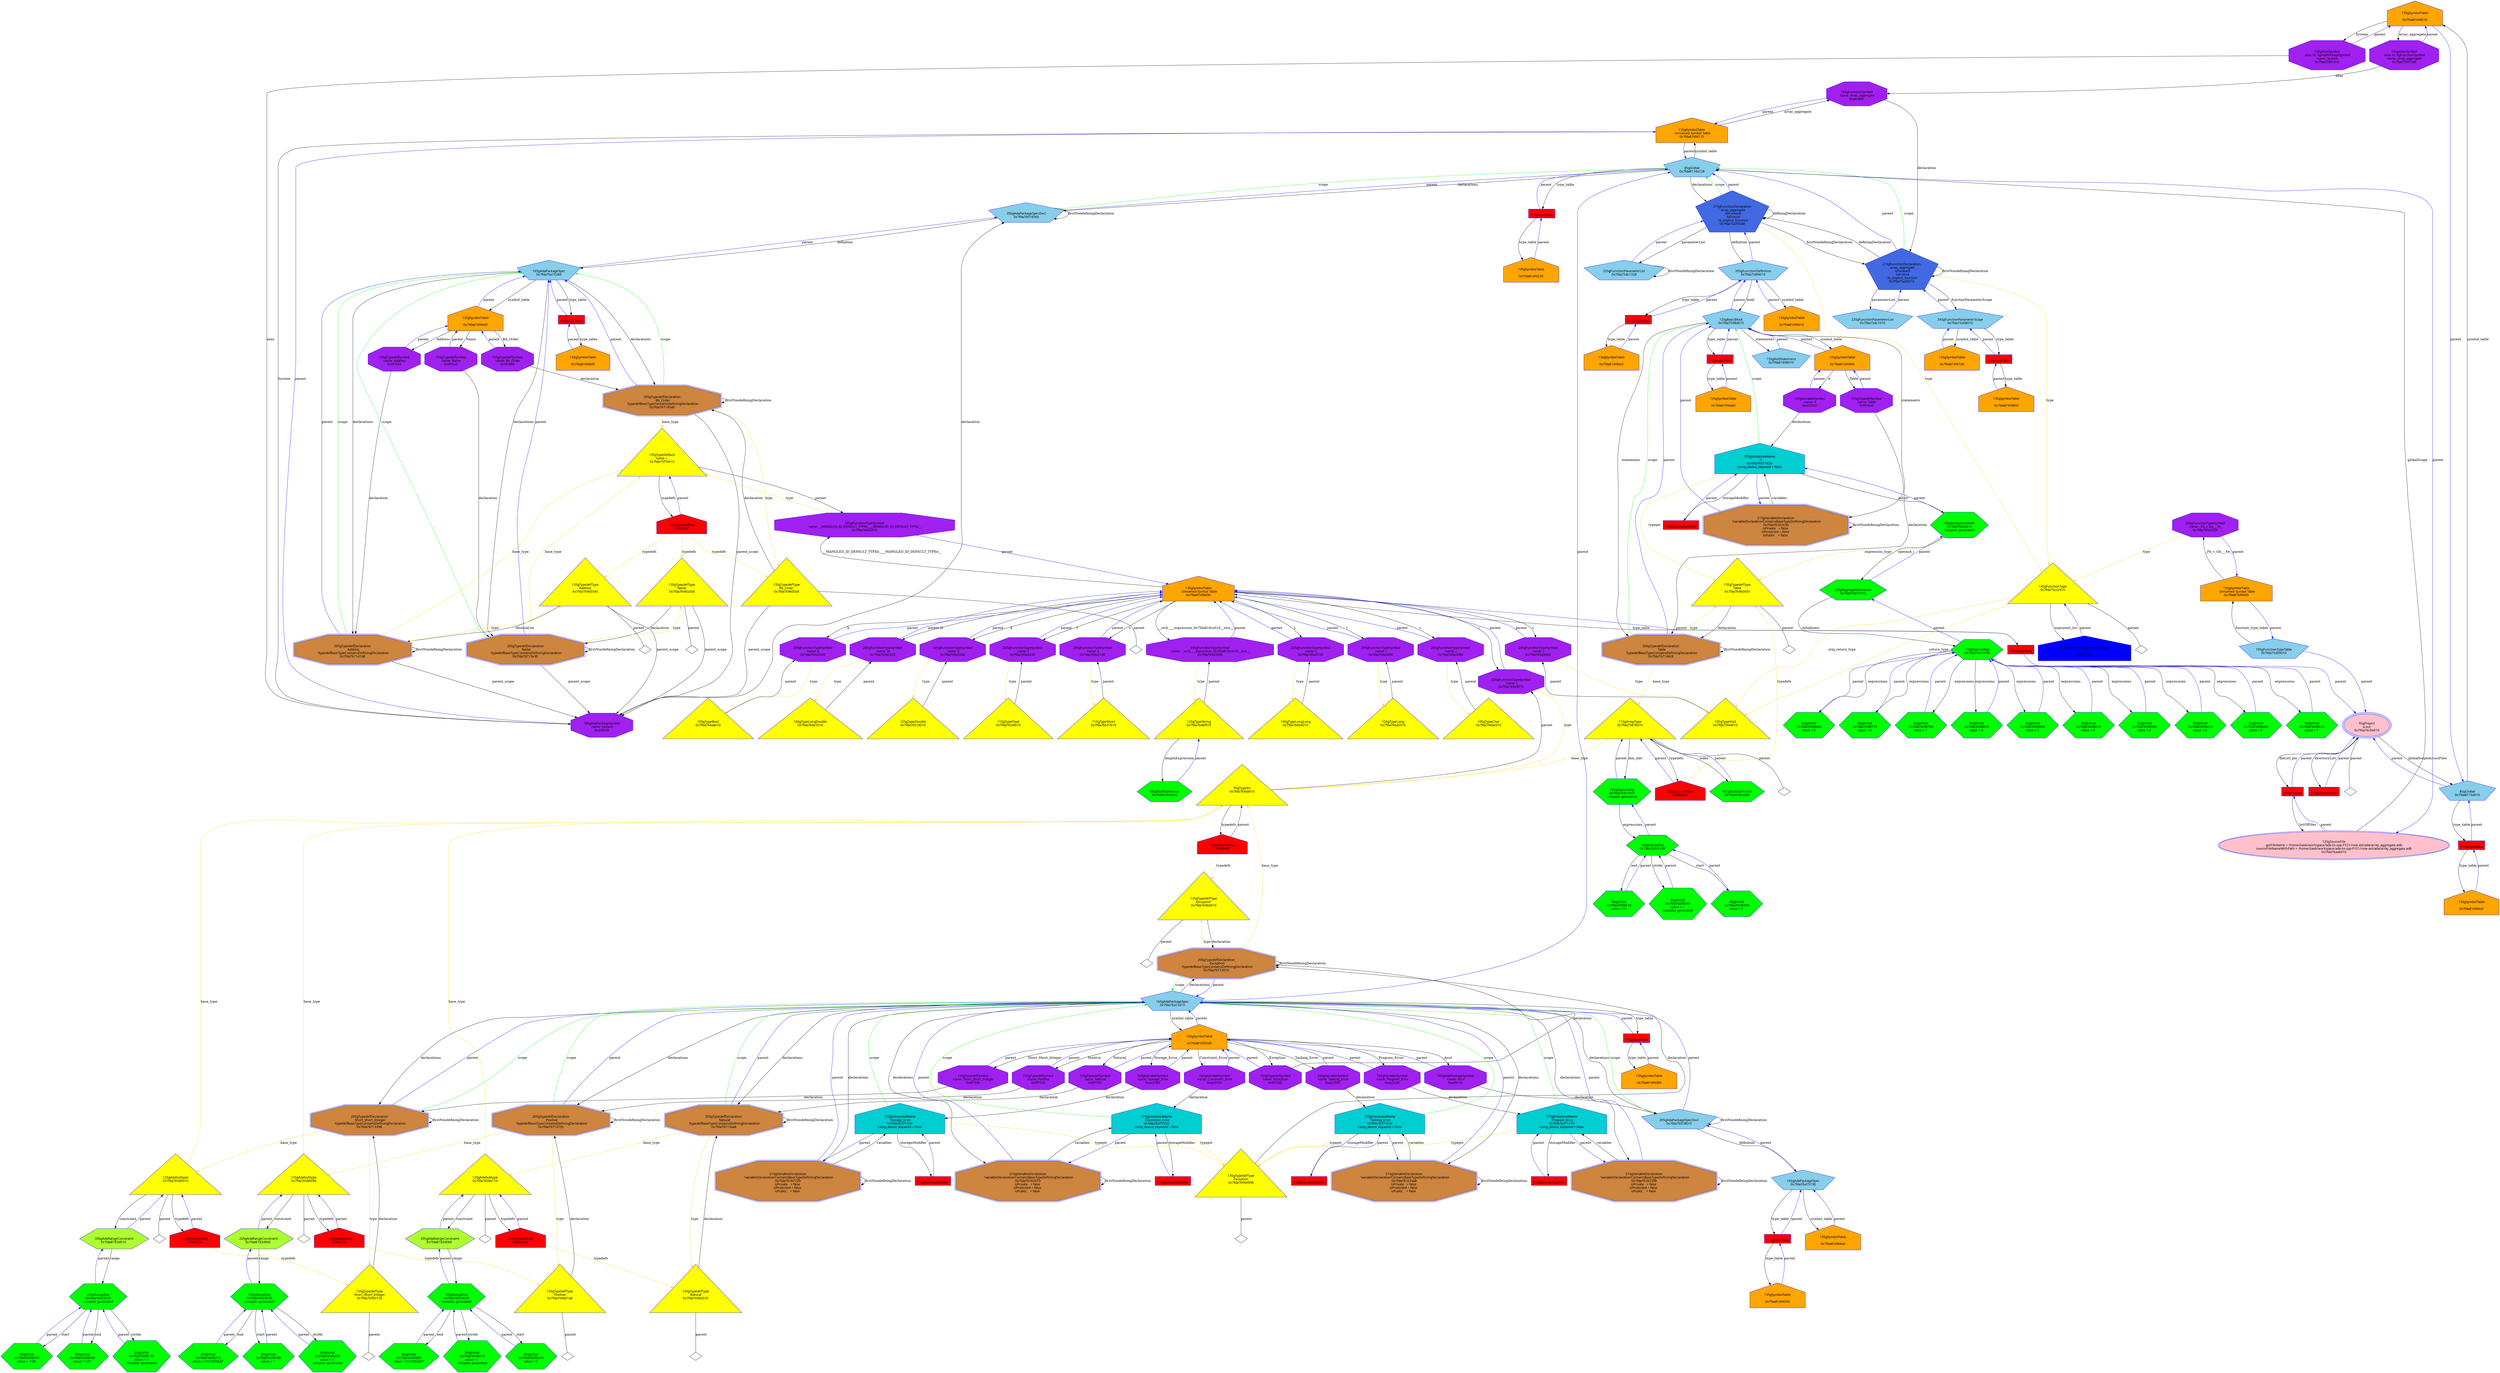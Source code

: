digraph "Garray_aggregate.adb.dot" {
"0x7fda816f4010"[label="\n13SgSymbolTable\n  \n  0x7fda816f4010  " shape=house,regular=0,URL="\N",tooltip="more info at \N",sides=5,peripheries=1,color="blue",fillcolor=orange,fontname="7x13bold",fontcolor=black,style=filled];
"0x7fda816f4010" -> "0x7fda75fd10a0"[label="array_aggregate" dir=forward ];
"0x7fda816f4010" -> "0x7fda75fd1010"[label="System" dir=forward ];
"0x7fda816f4010" -> "0x7fda8174a010"[label="parent" color="blue" dir=forward ];
"0x7fda816f40c0"[label="\n13SgSymbolTable\n  \n  0x7fda816f40c0  " shape=house,regular=0,URL="\N",tooltip="more info at \N",sides=5,peripheries=1,color="blue",fillcolor=orange,fontname="7x13bold",fontcolor=black,style=filled];
"0x7fda816f40c0" -> "0x933fa0"[label="parent" color="blue" dir=forward ];
"0x7fda816f4170"[label="\n13SgSymbolTable\n  Unnamed Symbol Table\n  0x7fda816f4170  " shape=house,regular=0,URL="\N",tooltip="more info at \N",sides=5,peripheries=1,color="blue",fillcolor=orange,fontname="7x13bold",fontcolor=black,style=filled];
"0x7fda816f4170" -> "0xa6c8b0"[label="array_aggregate" dir=forward ];
"0x7fda816f4170" -> "0xa39c40"[label="System" dir=forward ];
"0x7fda816f4170" -> "0x7fda8174a128"[label="parent" color="blue" dir=forward ];
"0x7fda816f4220"[label="\n13SgSymbolTable\n  \n  0x7fda816f4220  " shape=house,regular=0,URL="\N",tooltip="more info at \N",sides=5,peripheries=1,color="blue",fillcolor=orange,fontname="7x13bold",fontcolor=black,style=filled];
"0x7fda816f4220" -> "0x933fc8"[label="parent" color="blue" dir=forward ];
"0x7fda816f42d0"[label="\n13SgSymbolTable\n  \n  0x7fda816f42d0  " shape=house,regular=0,URL="\N",tooltip="more info at \N",sides=5,peripheries=1,color="blue",fillcolor=orange,fontname="7x13bold",fontcolor=black,style=filled];
"0x7fda816f42d0" -> "0xa22590"[label="Tasking_Error" dir=forward ];
"0x7fda816f42d0" -> "0xa22530"[label="Program_Error" dir=forward ];
"0x7fda816f42d0" -> "0xa22500"[label="Constraint_Error" dir=forward ];
"0x7fda816f42d0" -> "0x9f75f0"[label="Natural" dir=forward ];
"0x7fda816f42d0" -> "0xa39c10"[label="Ascii" dir=forward ];
"0x7fda816f42d0" -> "0x9f75c0"[label="Positive" dir=forward ];
"0x7fda816f42d0" -> "0x9f7590"[label="Short_Short_Integer" dir=forward ];
"0x7fda816f42d0" -> "0xa22560"[label="Storage_Error" dir=forward ];
"0x7fda816f42d0" -> "0x9f7560"[label="Exception" dir=forward ];
"0x7fda816f42d0" -> "0x7fda76a15010"[label="parent" color="blue" dir=forward ];
"0x7fda816f4380"[label="\n13SgSymbolTable\n  \n  0x7fda816f4380  " shape=house,regular=0,URL="\N",tooltip="more info at \N",sides=5,peripheries=1,color="blue",fillcolor=orange,fontname="7x13bold",fontcolor=black,style=filled];
"0x7fda816f4380" -> "0x933ff0"[label="parent" color="blue" dir=forward ];
"0x7fda816f4430"[label="\n13SgSymbolTable\n  Unnamed Symbol Table\n  0x7fda816f4430  " shape=house,regular=0,URL="\N",tooltip="more info at \N",sides=5,peripheries=1,color="blue",fillcolor=orange,fontname="7x13bold",fontcolor=black,style=filled];
"0x7fda816f4430" -> "0x7fda769a34e0"[label="v" dir=forward ];
"0x7fda816f4430" -> "0x7fda769a3470"[label="__MANGLED_ID_DEFAULT_TYPEb____MANGLED_ID_DEFAULT_TYPEe__" dir=forward ];
"0x7fda816f4430" -> "0x7fda769a3400"[label="__strb____expression_0x7fda816cc010__stre__" dir=forward ];
"0x7fda816f4430" -> "0x7fda769a3390"[label="b" dir=forward ];
"0x7fda816f4430" -> "0x7fda769a3320"[label="ld" dir=forward ];
"0x7fda816f4430" -> "0x7fda769a32b0"[label="d" dir=forward ];
"0x7fda816f4430" -> "0x7fda769a3240"[label="f" dir=forward ];
"0x7fda816f4430" -> "0x7fda769a31d0"[label="s" dir=forward ];
"0x7fda816f4430" -> "0x7fda769a3160"[label="L" dir=forward ];
"0x7fda816f4430" -> "0x7fda769a30f0"[label="l" dir=forward ];
"0x7fda816f4430" -> "0x7fda769a3080"[label="c" dir=forward ];
"0x7fda816f4430" -> "0x7fda769a3010"[label="i" dir=forward ];
"0x7fda816f4430" -> "0x934018"[label="parent" color="blue" dir=forward ];
"0x7fda816f44e0"[label="\n13SgSymbolTable\n  \n  0x7fda816f44e0  " shape=house,regular=0,URL="\N",tooltip="more info at \N",sides=5,peripheries=1,color="blue",fillcolor=orange,fontname="7x13bold",fontcolor=black,style=filled];
"0x7fda816f44e0" -> "0x7fda76a15138"[label="parent" color="blue" dir=forward ];
"0x7fda816f4590"[label="\n13SgSymbolTable\n  \n  0x7fda816f4590  " shape=house,regular=0,URL="\N",tooltip="more info at \N",sides=5,peripheries=1,color="blue",fillcolor=orange,fontname="7x13bold",fontcolor=black,style=filled];
"0x7fda816f4590" -> "0x934040"[label="parent" color="blue" dir=forward ];
"0x7fda816f4640"[label="\n13SgSymbolTable\n  \n  0x7fda816f4640  " shape=house,regular=0,URL="\N",tooltip="more info at \N",sides=5,peripheries=1,color="blue",fillcolor=orange,fontname="7x13bold",fontcolor=black,style=filled];
"0x7fda816f4640" -> "0x9f7680"[label="Bit_Order" dir=forward ];
"0x7fda816f4640" -> "0x9f7650"[label="Address" dir=forward ];
"0x7fda816f4640" -> "0x9f7620"[label="Name" dir=forward ];
"0x7fda816f4640" -> "0x7fda76a15260"[label="parent" color="blue" dir=forward ];
"0x7fda816f46f0"[label="\n13SgSymbolTable\n  \n  0x7fda816f46f0  " shape=house,regular=0,URL="\N",tooltip="more info at \N",sides=5,peripheries=1,color="blue",fillcolor=orange,fontname="7x13bold",fontcolor=black,style=filled];
"0x7fda816f46f0" -> "0x934068"[label="parent" color="blue" dir=forward ];
"0x7fda816f47a0"[label="\n13SgSymbolTable\n  \n  0x7fda816f47a0  " shape=house,regular=0,URL="\N",tooltip="more info at \N",sides=5,peripheries=1,color="blue",fillcolor=orange,fontname="7x13bold",fontcolor=black,style=filled];
"0x7fda816f47a0" -> "0x7fda75d38010"[label="parent" color="blue" dir=forward ];
"0x7fda816f4850"[label="\n13SgSymbolTable\n  \n  0x7fda816f4850  " shape=house,regular=0,URL="\N",tooltip="more info at \N",sides=5,peripheries=1,color="blue",fillcolor=orange,fontname="7x13bold",fontcolor=black,style=filled];
"0x7fda816f4850" -> "0x934090"[label="parent" color="blue" dir=forward ];
"0x7fda816f4900"[label="\n13SgSymbolTable\n  Unnamed Symbol Table\n  0x7fda816f4900  " shape=house,regular=0,URL="\N",tooltip="more info at \N",sides=5,peripheries=1,color="blue",fillcolor=orange,fontname="7x13bold",fontcolor=black,style=filled];
"0x7fda816f4900" -> "0x7fda769a3550"[label="_Fb_v_Gb___Fe_" dir=forward ];
"0x7fda816f4900" -> "0x7fda75d09010"[label="parent" color="blue" dir=forward ];
"0x7fda816f49b0"[label="\n13SgSymbolTable\n  \n  0x7fda816f49b0  " shape=house,regular=0,URL="\N",tooltip="more info at \N",sides=5,peripheries=1,color="blue",fillcolor=orange,fontname="7x13bold",fontcolor=black,style=filled];
"0x7fda816f49b0" -> "0xa225c0"[label="A" dir=forward ];
"0x7fda816f49b0" -> "0x9f76b0"[label="Table" dir=forward ];
"0x7fda816f49b0" -> "0x7fda7598d010"[label="parent" color="blue" dir=forward ];
"0x7fda816f4a60"[label="\n13SgSymbolTable\n  \n  0x7fda816f4a60  " shape=house,regular=0,URL="\N",tooltip="more info at \N",sides=5,peripheries=1,color="blue",fillcolor=orange,fontname="7x13bold",fontcolor=black,style=filled];
"0x7fda816f4a60" -> "0x9340b8"[label="parent" color="blue" dir=forward ];
"0x7fda816f4b10"[label="\n13SgSymbolTable\n  \n  0x7fda816f4b10  " shape=house,regular=0,URL="\N",tooltip="more info at \N",sides=5,peripheries=1,color="blue",fillcolor=orange,fontname="7x13bold",fontcolor=black,style=filled];
"0x7fda816f4b10" -> "0x7fda758f4010"[label="parent" color="blue" dir=forward ];
"0x7fda816f4bc0"[label="\n13SgSymbolTable\n  \n  0x7fda816f4bc0  " shape=house,regular=0,URL="\N",tooltip="more info at \N",sides=5,peripheries=1,color="blue",fillcolor=orange,fontname="7x13bold",fontcolor=black,style=filled];
"0x7fda816f4bc0" -> "0x9340e0"[label="parent" color="blue" dir=forward ];
"0xa0ec70"[label="\n17SgStorageModifier" shape=polygon,regular=0,URL="\N",tooltip="more info at \N",sides=4,peripheries=1,color="blue",fillcolor=red,fontname="7x13bold",fontcolor=black,style=filled];
"0xa0ec70" -> "0x7fda76371010"[label="parent" color="blue" dir=forward ];
"0xa0ec98"[label="\n17SgStorageModifier" shape=polygon,regular=0,URL="\N",tooltip="more info at \N",sides=4,peripheries=1,color="blue",fillcolor=red,fontname="7x13bold",fontcolor=black,style=filled];
"0xa0ec98" -> "0x7fda76371218"[label="parent" color="blue" dir=forward ];
"0xa0ecc0"[label="\n17SgStorageModifier" shape=polygon,regular=0,URL="\N",tooltip="more info at \N",sides=4,peripheries=1,color="blue",fillcolor=red,fontname="7x13bold",fontcolor=black,style=filled];
"0xa0ecc0" -> "0x7fda76371420"[label="parent" color="blue" dir=forward ];
"0xa0ece8"[label="\n17SgStorageModifier" shape=polygon,regular=0,URL="\N",tooltip="more info at \N",sides=4,peripheries=1,color="blue",fillcolor=red,fontname="7x13bold",fontcolor=black,style=filled];
"0xa0ece8" -> "0x7fda76371628"[label="parent" color="blue" dir=forward ];
"0xa0ed10"[label="\n17SgStorageModifier" shape=polygon,regular=0,URL="\N",tooltip="more info at \N",sides=4,peripheries=1,color="blue",fillcolor=red,fontname="7x13bold",fontcolor=black,style=filled];
"0xa0ed10" -> "0x7fda76371830"[label="parent" color="blue" dir=forward ];
"0x7fda76aa6010"[label="\n12SgSourceFile\n  getFileName = /home/liao6/workspace/ada-to-cpp-FY21/rose-ast/ada/array_aggregate.adb  \n  sourceFileNameWithPath = /home/liao6/workspace/ada-to-cpp-FY21/rose-ast/ada/array_aggregate.adb  \n  0x7fda76aa6010  " shape=ellipse,regular=0,URL="\N",tooltip="more info at \N",sides=5,peripheries=2,color="blue",fillcolor=pink,fontname="7x13bold",fontcolor=black,style=filled];
"0x7fda76aa6010" -> "0x7fda8174a128"[label="globalScope" dir=forward ];
"0x7fda76aa6010" -> "0x8f9520"[label="parent" color="blue" dir=forward ];
"0x8f9520"[label="\n10SgFileList" shape=polygon,regular=0,URL="\N",tooltip="more info at \N",sides=4,peripheries=1,color="blue",fillcolor=red,fontname="7x13bold",fontcolor=black,style=filled];
"0x8f9520" -> "0x7fda76aa6010"[label="listOfFiles" dir=forward ];
"0x8f9520" -> "0x7fda76c0e010"[label="parent" color="blue" dir=forward ];
"0x918930"[label="\n15SgDirectoryList" shape=polygon,regular=0,URL="\N",tooltip="more info at \N",sides=4,peripheries=1,color="blue",fillcolor=red,fontname="7x13bold",fontcolor=black,style=filled];
"0x918930" -> "0x7fda76c0e010"[label="parent" color="blue" dir=forward ];
"0x7fda76c0e010"[label="\n9SgProject\n  a.out  \n  0x7fda76c0e010  " shape=ellipse,regular=0,URL="\N",tooltip="more info at \N",sides=5,peripheries=3,color="blue",fillcolor=pink,fontname="7x13bold",fontcolor=black,style=filled];
"0x7fda76c0e010" -> "0x8f9520"[label="fileList_ptr" dir=forward ];
"0x7fda76c0e010" -> "0x918930"[label="directoryList" dir=forward ];
"0x7fda76c0e010" -> "0x7fda8174a010"[label="globalScopeAcrossFiles" dir=forward ];
"0x7fda76c0e010" -> "0x7fda76c0e010__parent__null"[label="parent" dir=none ];
"0x7fda76c0e010__parent__null"[label="" shape=diamond ];
"0x9dbfd0"[label="\n12SgTypedefSeq\n  0x9dbfd0  " shape=house,regular=0,URL="\N",tooltip="more info at \N",sides=5,peripheries=1,color="blue",fillcolor=red,fontname="7x13bold",fontcolor=black,style=filled];
"0x9dbfd0" -> "0x7fda76960010"[label="typedefs" color="gold1" dir=forward ];
"0x9dbfd0" -> "0x7fda769da010"[label="parent" color="blue" dir=forward ];
"0x9dc158"[label="\n12SgTypedefSeq\n  0x9dc158  " shape=house,regular=0,URL="\N",tooltip="more info at \N",sides=5,peripheries=1,color="blue",fillcolor=red,fontname="7x13bold",fontcolor=black,style=filled];
"0x9dc158" -> "0x7fda76960120"[label="typedefs" color="gold1" dir=forward ];
"0x9dc158" -> "0x7fda76586010"[label="parent" color="blue" dir=forward ];
"0x9dc270"[label="\n12SgTypedefSeq\n  0x9dc270  " shape=house,regular=0,URL="\N",tooltip="more info at \N",sides=5,peripheries=1,color="blue",fillcolor=red,fontname="7x13bold",fontcolor=black,style=filled];
"0x9dc270" -> "0x7fda769601a8"[label="typedefs" color="gold1" dir=forward ];
"0x9dc270" -> "0x7fda76586090"[label="parent" color="blue" dir=forward ];
"0x9dc2e0"[label="\n12SgTypedefSeq\n  0x9dc2e0  " shape=house,regular=0,URL="\N",tooltip="more info at \N",sides=5,peripheries=1,color="blue",fillcolor=red,fontname="7x13bold",fontcolor=black,style=filled];
"0x9dc2e0" -> "0x7fda76960230"[label="typedefs" color="gold1" dir=forward ];
"0x9dc2e0" -> "0x7fda76586110"[label="parent" color="blue" dir=forward ];
"0x9dc3c0"[label="\n12SgTypedefSeq\n  0x9dc3c0  " shape=house,regular=0,URL="\N",tooltip="more info at \N",sides=5,peripheries=1,color="blue",fillcolor=red,fontname="7x13bold",fontcolor=black,style=filled];
"0x9dc3c0" -> "0x7fda769602b8"[label="typedefs" color="gold1" dir=forward ];
"0x9dc3c0" -> "0x7fda76960340"[label="typedefs" color="gold1" dir=forward ];
"0x9dc3c0" -> "0x7fda769603c8"[label="typedefs" color="gold1" dir=forward ];
"0x9dc3c0" -> "0x7fda75f7b010"[label="parent" color="blue" dir=forward ];
"0x9dc510"[label="\n12SgTypedefSeq\n  0x9dc510  " shape=house,regular=0,URL="\N",tooltip="more info at \N",sides=5,peripheries=1,color="blue",fillcolor=red,fontname="7x13bold",fontcolor=black,style=filled];
"0x9dc510" -> "0x7fda76960450"[label="typedefs" color="gold1" dir=forward ];
"0x9dc510" -> "0x7fda75876010"[label="parent" color="blue" dir=forward ];
"0xa51320"[label="\n27SgFunctionParameterTypeList\n  0  \n  0xa51320  " shape=house,regular=0,URL="\N",tooltip="more info at \N",sides=5,peripheries=1,color="blue",fillcolor=blue,fontname="7x13bold",fontcolor=black,style=filled];
"0xa51320" -> "0x7fda75cc2010"[label="parent" color="blue" dir=forward ];
"0x933fa0"[label="\n11SgTypeTable" shape=polygon,regular=0,URL="\N",tooltip="more info at \N",sides=4,peripheries=1,color="blue",fillcolor=red,fontname="7x13bold",fontcolor=black,style=filled];
"0x933fa0" -> "0x7fda816f40c0"[label="type_table" dir=forward ];
"0x933fa0" -> "0x7fda8174a010"[label="parent" color="blue" dir=forward ];
"0x933fc8"[label="\n11SgTypeTable" shape=polygon,regular=0,URL="\N",tooltip="more info at \N",sides=4,peripheries=1,color="blue",fillcolor=red,fontname="7x13bold",fontcolor=black,style=filled];
"0x933fc8" -> "0x7fda816f4220"[label="type_table" dir=forward ];
"0x933fc8" -> "0x7fda8174a128"[label="parent" color="blue" dir=forward ];
"0x933ff0"[label="\n11SgTypeTable" shape=polygon,regular=0,URL="\N",tooltip="more info at \N",sides=4,peripheries=1,color="blue",fillcolor=red,fontname="7x13bold",fontcolor=black,style=filled];
"0x933ff0" -> "0x7fda816f4380"[label="type_table" dir=forward ];
"0x933ff0" -> "0x7fda76a15010"[label="parent" color="blue" dir=forward ];
"0x934018"[label="\n11SgTypeTable" shape=polygon,regular=0,URL="\N",tooltip="more info at \N",sides=4,peripheries=1,color="blue",fillcolor=red,fontname="7x13bold",fontcolor=black,style=filled];
"0x934018" -> "0x7fda816f4430"[label="type_table" dir=forward ];
"0x934018" -> "0x7fda76c0e010"[label="parent" color="blue" dir=forward ];
"0x934040"[label="\n11SgTypeTable" shape=polygon,regular=0,URL="\N",tooltip="more info at \N",sides=4,peripheries=1,color="blue",fillcolor=red,fontname="7x13bold",fontcolor=black,style=filled];
"0x934040" -> "0x7fda816f4590"[label="type_table" dir=forward ];
"0x934040" -> "0x7fda76a15138"[label="parent" color="blue" dir=forward ];
"0x934068"[label="\n11SgTypeTable" shape=polygon,regular=0,URL="\N",tooltip="more info at \N",sides=4,peripheries=1,color="blue",fillcolor=red,fontname="7x13bold",fontcolor=black,style=filled];
"0x934068" -> "0x7fda816f46f0"[label="type_table" dir=forward ];
"0x934068" -> "0x7fda76a15260"[label="parent" color="blue" dir=forward ];
"0x934090"[label="\n11SgTypeTable" shape=polygon,regular=0,URL="\N",tooltip="more info at \N",sides=4,peripheries=1,color="blue",fillcolor=red,fontname="7x13bold",fontcolor=black,style=filled];
"0x934090" -> "0x7fda816f4850"[label="type_table" dir=forward ];
"0x934090" -> "0x7fda75d38010"[label="parent" color="blue" dir=forward ];
"0x9340b8"[label="\n11SgTypeTable" shape=polygon,regular=0,URL="\N",tooltip="more info at \N",sides=4,peripheries=1,color="blue",fillcolor=red,fontname="7x13bold",fontcolor=black,style=filled];
"0x9340b8" -> "0x7fda816f4a60"[label="type_table" dir=forward ];
"0x9340b8" -> "0x7fda7598d010"[label="parent" color="blue" dir=forward ];
"0x9340e0"[label="\n11SgTypeTable" shape=polygon,regular=0,URL="\N",tooltip="more info at \N",sides=4,peripheries=1,color="blue",fillcolor=red,fontname="7x13bold",fontcolor=black,style=filled];
"0x9340e0" -> "0x7fda816f4bc0"[label="type_table" dir=forward ];
"0x9340e0" -> "0x7fda758f4010"[label="parent" color="blue" dir=forward ];
"0x7fda766dc010"[label="\n10SgTypeChar\n  0x7fda766dc010  \n   \n   " shape=polygon,regular=0,URL="\N",tooltip="more info at \N",sides=3,peripheries=1,color="blue",fillcolor=yellow,fontname="7x13bold",fontcolor=black,style=filled];
"0x7fda766dc010" -> "0x7fda769a3080"[label="parent" dir=forward ];
"0x7fda76637010"[label="\n11SgTypeShort\n  0x7fda76637010  \n   \n   " shape=polygon,regular=0,URL="\N",tooltip="more info at \N",sides=3,peripheries=1,color="blue",fillcolor=yellow,fontname="7x13bold",fontcolor=black,style=filled];
"0x7fda76637010" -> "0x7fda769a31d0"[label="parent" dir=forward ];
"0x7fda769da010"[label="\n9SgTypeInt\n  0x7fda769da010  \n   \n   " shape=polygon,regular=0,URL="\N",tooltip="more info at \N",sides=3,peripheries=1,color="blue",fillcolor=yellow,fontname="7x13bold",fontcolor=black,style=filled];
"0x7fda769da010" -> "0x9dbfd0"[label="typedefs" dir=forward ];
"0x7fda769da010" -> "0x7fda769a3010"[label="parent" dir=forward ];
"0x7fda766a5010"[label="\n10SgTypeLong\n  0x7fda766a5010  \n   \n   " shape=polygon,regular=0,URL="\N",tooltip="more info at \N",sides=3,peripheries=1,color="blue",fillcolor=yellow,fontname="7x13bold",fontcolor=black,style=filled];
"0x7fda766a5010" -> "0x7fda769a30f0"[label="parent" dir=forward ];
"0x7fda75f44010"[label="\n10SgTypeVoid\n  0x7fda75f44010  \n   \n   " shape=polygon,regular=0,URL="\N",tooltip="more info at \N",sides=3,peripheries=1,color="blue",fillcolor=yellow,fontname="7x13bold",fontcolor=black,style=filled];
"0x7fda75f44010" -> "0x7fda769a34e0"[label="parent" dir=forward ];
"0x7fda7654f010"[label="\n11SgTypeFloat\n  0x7fda7654f010  \n   \n   " shape=polygon,regular=0,URL="\N",tooltip="more info at \N",sides=3,peripheries=1,color="blue",fillcolor=yellow,fontname="7x13bold",fontcolor=black,style=filled];
"0x7fda7654f010" -> "0x7fda769a3240"[label="parent" dir=forward ];
"0x7fda76518010"[label="\n12SgTypeDouble\n  0x7fda76518010  \n   \n   " shape=polygon,regular=0,URL="\N",tooltip="more info at \N",sides=3,peripheries=1,color="blue",fillcolor=yellow,fontname="7x13bold",fontcolor=black,style=filled];
"0x7fda76518010" -> "0x7fda769a32b0"[label="parent" dir=forward ];
"0x7fda7666e010"[label="\n14SgTypeLongLong\n  0x7fda7666e010  \n   \n   " shape=polygon,regular=0,URL="\N",tooltip="more info at \N",sides=3,peripheries=1,color="blue",fillcolor=yellow,fontname="7x13bold",fontcolor=black,style=filled];
"0x7fda7666e010" -> "0x7fda769a3160"[label="parent" dir=forward ];
"0x7fda764e1010"[label="\n16SgTypeLongDouble\n  0x7fda764e1010  \n   \n   " shape=polygon,regular=0,URL="\N",tooltip="more info at \N",sides=3,peripheries=1,color="blue",fillcolor=yellow,fontname="7x13bold",fontcolor=black,style=filled];
"0x7fda764e1010" -> "0x7fda769a3320"[label="parent" dir=forward ];
"0x7fda7646f010"[label="\n12SgTypeString\n  0x7fda7646f010  \n   \n   " shape=polygon,regular=0,URL="\N",tooltip="more info at \N",sides=3,peripheries=1,color="blue",fillcolor=yellow,fontname="7x13bold",fontcolor=black,style=filled];
"0x7fda7646f010" -> "0x7fda816cc010"[label="lengthExpression" dir=forward ];
"0x7fda7646f010" -> "0x7fda769a3400"[label="parent" dir=forward ];
"0x7fda764aa010"[label="\n10SgTypeBool\n  0x7fda764aa010  \n   \n   " shape=polygon,regular=0,URL="\N",tooltip="more info at \N",sides=3,peripheries=1,color="blue",fillcolor=yellow,fontname="7x13bold",fontcolor=black,style=filled];
"0x7fda764aa010" -> "0x7fda769a3390"[label="parent" dir=forward ];
"0x7fda75f7b010"[label="\n13SgTypeDefault\n  name =   \n  0x7fda75f7b010  \n   \n   " shape=polygon,regular=0,URL="\N",tooltip="more info at \N",sides=3,peripheries=1,color="blue",fillcolor=yellow,fontname="7x13bold",fontcolor=black,style=filled];
"0x7fda75f7b010" -> "0x9dc3c0"[label="typedefs" dir=forward ];
"0x7fda75f7b010" -> "0x7fda769a3470"[label="parent" dir=forward ];
"0x7fda76960010"[label="\n13SgTypedefType\nException\n  0x7fda76960010  \n   \n   " shape=polygon,regular=0,URL="\N",tooltip="more info at \N",sides=3,peripheries=1,color="blue",fillcolor=yellow,fontname="7x13bold",fontcolor=black,style=filled];
"0x7fda76960010" -> "0x7fda76713010"[label="declaration" dir=forward ];
"0x7fda76960010" -> "0x7fda76960010__parent__null"[label="parent" dir=none ];
"0x7fda76960010__parent__null"[label="" shape=diamond ];
"0x7fda76960098"[label="\n13SgTypedefType\nException\n  0x7fda76960098  \n   \n   " shape=polygon,regular=0,URL="\N",tooltip="more info at \N",sides=3,peripheries=1,color="blue",fillcolor=yellow,fontname="7x13bold",fontcolor=black,style=filled];
"0x7fda76960098" -> "0x7fda76713010"[label="declaration" dir=forward ];
"0x7fda76960098" -> "0x7fda76960098__parent__null"[label="parent" dir=none ];
"0x7fda76960098__parent__null"[label="" shape=diamond ];
"0x7fda76960120"[label="\n13SgTypedefType\nShort_Short_Integer\n  0x7fda76960120  \n   \n   " shape=polygon,regular=0,URL="\N",tooltip="more info at \N",sides=3,peripheries=1,color="blue",fillcolor=yellow,fontname="7x13bold",fontcolor=black,style=filled];
"0x7fda76960120" -> "0x7fda76713398"[label="declaration" dir=forward ];
"0x7fda76960120" -> "0x7fda76960120__parent__null"[label="parent" dir=none ];
"0x7fda76960120__parent__null"[label="" shape=diamond ];
"0x7fda769601a8"[label="\n13SgTypedefType\nPositive\n  0x7fda769601a8  \n   \n   " shape=polygon,regular=0,URL="\N",tooltip="more info at \N",sides=3,peripheries=1,color="blue",fillcolor=yellow,fontname="7x13bold",fontcolor=black,style=filled];
"0x7fda769601a8" -> "0x7fda76713720"[label="declaration" dir=forward ];
"0x7fda769601a8" -> "0x7fda769601a8__parent__null"[label="parent" dir=none ];
"0x7fda769601a8__parent__null"[label="" shape=diamond ];
"0x7fda76960230"[label="\n13SgTypedefType\nNatural\n  0x7fda76960230  \n   \n   " shape=polygon,regular=0,URL="\N",tooltip="more info at \N",sides=3,peripheries=1,color="blue",fillcolor=yellow,fontname="7x13bold",fontcolor=black,style=filled];
"0x7fda76960230" -> "0x7fda76713aa8"[label="declaration" dir=forward ];
"0x7fda76960230" -> "0x7fda76960230__parent__null"[label="parent" dir=none ];
"0x7fda76960230__parent__null"[label="" shape=diamond ];
"0x7fda769602b8"[label="\n13SgTypedefType\nName\n  0x7fda769602b8  \n   \n   " shape=polygon,regular=0,URL="\N",tooltip="more info at \N",sides=3,peripheries=1,color="blue",fillcolor=yellow,fontname="7x13bold",fontcolor=black,style=filled];
"0x7fda769602b8" -> "0xa39c40"[label="parent_scope" dir=forward ];
"0x7fda769602b8" -> "0x7fda76713e30"[label="declaration" dir=forward ];
"0x7fda769602b8" -> "0x7fda769602b8__parent__null"[label="parent" dir=none ];
"0x7fda769602b8__parent__null"[label="" shape=diamond ];
"0x7fda76960340"[label="\n13SgTypedefType\nAddress\n  0x7fda76960340  \n   \n   " shape=polygon,regular=0,URL="\N",tooltip="more info at \N",sides=3,peripheries=1,color="blue",fillcolor=yellow,fontname="7x13bold",fontcolor=black,style=filled];
"0x7fda76960340" -> "0xa39c40"[label="parent_scope" dir=forward ];
"0x7fda76960340" -> "0x7fda767141b8"[label="declaration" dir=forward ];
"0x7fda76960340" -> "0x7fda76960340__parent__null"[label="parent" dir=none ];
"0x7fda76960340__parent__null"[label="" shape=diamond ];
"0x7fda769603c8"[label="\n13SgTypedefType\nBit_Order\n  0x7fda769603c8  \n   \n   " shape=polygon,regular=0,URL="\N",tooltip="more info at \N",sides=3,peripheries=1,color="blue",fillcolor=yellow,fontname="7x13bold",fontcolor=black,style=filled];
"0x7fda769603c8" -> "0xa39c40"[label="parent_scope" dir=forward ];
"0x7fda769603c8" -> "0x7fda76714540"[label="declaration" dir=forward ];
"0x7fda769603c8" -> "0x7fda769603c8__parent__null"[label="parent" dir=none ];
"0x7fda769603c8__parent__null"[label="" shape=diamond ];
"0x7fda76960450"[label="\n13SgTypedefType\nTable\n  0x7fda76960450  \n   \n   " shape=polygon,regular=0,URL="\N",tooltip="more info at \N",sides=3,peripheries=1,color="blue",fillcolor=yellow,fontname="7x13bold",fontcolor=black,style=filled];
"0x7fda76960450" -> "0x7fda767148c8"[label="declaration" dir=forward ];
"0x7fda76960450" -> "0x7fda76960450__parent__null"[label="parent" dir=none ];
"0x7fda76960450__parent__null"[label="" shape=diamond ];
"0x7fda75876010"[label="\n11SgArrayType\n  0x7fda75876010  \n   \n   " shape=polygon,regular=0,URL="\N",tooltip="more info at \N",sides=3,peripheries=1,color="blue",fillcolor=yellow,fontname="7x13bold",fontcolor=black,style=filled];
"0x7fda75876010" -> "0x7fda769da010"[label="base_type" color="gold1" dir=forward ];
"0x7fda75876010" -> "0x7fda816cc060"[label="index" dir=forward ];
"0x7fda75876010" -> "0x7fda758c1010"[label="dim_info" dir=forward ];
"0x7fda75876010" -> "0x9dc510"[label="typedefs" dir=forward ];
"0x7fda75876010" -> "0x7fda75876010__parent__null"[label="parent" dir=none ];
"0x7fda75876010__parent__null"[label="" shape=diamond ];
"0x7fda76586010"[label="\n12SgAdaSubtype\n  0x7fda76586010  \n   \n   " shape=polygon,regular=0,URL="\N",tooltip="more info at \N",sides=3,peripheries=1,color="blue",fillcolor=yellow,fontname="7x13bold",fontcolor=black,style=filled];
"0x7fda76586010" -> "0x7fda769da010"[label="base_type" color="gold1" dir=forward ];
"0x7fda76586010" -> "0x7fda8183d010"[label="constraint" dir=forward ];
"0x7fda76586010" -> "0x9dc158"[label="typedefs" dir=forward ];
"0x7fda76586010" -> "0x7fda76586010__parent__null"[label="parent" dir=none ];
"0x7fda76586010__parent__null"[label="" shape=diamond ];
"0x7fda76586090"[label="\n12SgAdaSubtype\n  0x7fda76586090  \n   \n   " shape=polygon,regular=0,URL="\N",tooltip="more info at \N",sides=3,peripheries=1,color="blue",fillcolor=yellow,fontname="7x13bold",fontcolor=black,style=filled];
"0x7fda76586090" -> "0x7fda769da010"[label="base_type" color="gold1" dir=forward ];
"0x7fda76586090" -> "0x7fda8183d060"[label="constraint" dir=forward ];
"0x7fda76586090" -> "0x9dc270"[label="typedefs" dir=forward ];
"0x7fda76586090" -> "0x7fda76586090__parent__null"[label="parent" dir=none ];
"0x7fda76586090__parent__null"[label="" shape=diamond ];
"0x7fda76586110"[label="\n12SgAdaSubtype\n  0x7fda76586110  \n   \n   " shape=polygon,regular=0,URL="\N",tooltip="more info at \N",sides=3,peripheries=1,color="blue",fillcolor=yellow,fontname="7x13bold",fontcolor=black,style=filled];
"0x7fda76586110" -> "0x7fda769da010"[label="base_type" color="gold1" dir=forward ];
"0x7fda76586110" -> "0x7fda8183d0b0"[label="constraint" dir=forward ];
"0x7fda76586110" -> "0x9dc2e0"[label="typedefs" dir=forward ];
"0x7fda76586110" -> "0x7fda76586110__parent__null"[label="parent" dir=none ];
"0x7fda76586110__parent__null"[label="" shape=diamond ];
"0x7fda75cc2010"[label="\n14SgFunctionType\n  0x7fda75cc2010  \n   \n   " shape=polygon,regular=0,URL="\N",tooltip="more info at \N",sides=3,peripheries=1,color="blue",fillcolor=yellow,fontname="7x13bold",fontcolor=black,style=filled];
"0x7fda75cc2010" -> "0x7fda75f44010"[label="return_type" color="gold1" dir=forward ];
"0x7fda75cc2010" -> "0x7fda75f44010"[label="orig_return_type" color="gold1" dir=forward ];
"0x7fda75cc2010" -> "0xa51320"[label="argument_list" dir=forward ];
"0x7fda75cc2010" -> "0x7fda75cc2010__parent__null"[label="parent" dir=none ];
"0x7fda75cc2010__parent__null"[label="" shape=diamond ];
"0x7fda75dc1010"[label="\n23SgFunctionParameterList\n  0x7fda75dc1010  " shape=polygon,regular=0,URL="\N",tooltip="more info at \N",sides=5,peripheries=1,color="blue",fillcolor=skyblue,fontname="7x13bold",fontcolor=black,style=filled];
"0x7fda75dc1010" -> "0x7fda75a35010"[label="parent" color="blue" dir=forward ];
"0x7fda75dc1328"[label="\n23SgFunctionParameterList\n  0x7fda75dc1328  " shape=polygon,regular=0,URL="\N",tooltip="more info at \N",sides=5,peripheries=1,color="blue",fillcolor=skyblue,fontname="7x13bold",fontcolor=black,style=filled];
"0x7fda75dc1328" -> "0x7fda75dc1328"[label="firstNondefiningDeclaration" dir=forward ];
"0x7fda75dc1328" -> "0x7fda75a35548"[label="parent" color="blue" dir=forward ];
"0x7fda7598d010"[label="\n12SgBasicBlock\n  0x7fda7598d010  " shape=polygon,regular=0,URL="\N",tooltip="more info at \N",sides=5,peripheries=1,color="blue",fillcolor=skyblue,fontname="7x13bold",fontcolor=black,style=filled];
"0x7fda7598d010" -> "0x7fda767148c8"[label="statements" dir=forward ];
"0x7fda7598d010" -> "0x7fda761b7e30"[label="statements" dir=forward ];
"0x7fda7598d010" -> "0x7fda81698010"[label="statements" dir=forward ];
"0x7fda7598d010" -> "0x7fda816f49b0"[label="symbol_table" dir=forward ];
"0x7fda7598d010" -> "0x9340b8"[label="type_table" dir=forward ];
"0x7fda7598d010" -> "0x7fda758f4010"[label="parent" color="blue" dir=forward ];
"0x7fda8174a010"[label="\n8SgGlobal\n  0x7fda8174a010  " shape=polygon,regular=0,URL="\N",tooltip="more info at \N",sides=5,peripheries=1,color="blue",fillcolor=skyblue,fontname="7x13bold",fontcolor=black,style=filled];
"0x7fda8174a010" -> "0x7fda816f4010"[label="symbol_table" dir=forward ];
"0x7fda8174a010" -> "0x933fa0"[label="type_table" dir=forward ];
"0x7fda8174a010" -> "0x7fda76c0e010"[label="parent" color="blue" dir=forward ];
"0x7fda8174a128"[label="\n8SgGlobal\n  0x7fda8174a128  " shape=polygon,regular=0,URL="\N",tooltip="more info at \N",sides=5,peripheries=1,color="blue",fillcolor=skyblue,fontname="7x13bold",fontcolor=black,style=filled];
"0x7fda8174a128" -> "0x7fda76018360"[label="declarations" dir=forward ];
"0x7fda8174a128" -> "0x7fda75a35548"[label="declarations" dir=forward ];
"0x7fda8174a128" -> "0x7fda816f4170"[label="symbol_table" dir=forward ];
"0x7fda8174a128" -> "0x933fc8"[label="type_table" dir=forward ];
"0x7fda8174a128" -> "0x7fda76aa6010"[label="parent" color="blue" dir=forward ];
"0x7fda75d38010"[label="\n24SgFunctionParameterScope\n  0x7fda75d38010  " shape=polygon,regular=0,URL="\N",tooltip="more info at \N",sides=5,peripheries=1,color="blue",fillcolor=skyblue,fontname="7x13bold",fontcolor=black,style=filled];
"0x7fda75d38010" -> "0x7fda816f47a0"[label="symbol_table" dir=forward ];
"0x7fda75d38010" -> "0x934090"[label="type_table" dir=forward ];
"0x7fda75d38010" -> "0x7fda75a35010"[label="parent" color="blue" dir=forward ];
"0x7fda75d09010"[label="\n19SgFunctionTypeTable\n  0x7fda75d09010  " shape=polygon,regular=0,URL="\N",tooltip="more info at \N",sides=5,peripheries=1,color="blue",fillcolor=skyblue,fontname="7x13bold",fontcolor=black,style=filled];
"0x7fda75d09010" -> "0x7fda816f4900"[label="function_type_table" dir=forward ];
"0x7fda75d09010" -> "0x7fda76c0e010"[label="parent" color="blue" dir=forward ];
"0x7fda76713010"[label="\n20SgTypedefDeclaration\n  Exception\n  !typedefBaseTypeContainsDefiningDeclaration\n  0x7fda76713010  " shape=polygon,regular=0,URL="\N",tooltip="more info at \N",sides=8,peripheries=2,color="blue",fillcolor=peru,fontname="7x13bold",fontcolor=black,style=filled];
"0x7fda76713010" -> "0x7fda769da010"[label="base_type" color="gold1" dir=forward ];
"0x7fda76713010" -> "0x7fda76960010"[label="type" color="gold1" dir=forward ];
"0x7fda76713010" -> "0x7fda76a15010"[label="scope" color="green" dir=forward ];
"0x7fda76713010" -> "0x7fda76713010"[label="firstNondefiningDeclaration" dir=forward ];
"0x7fda76713010" -> "0x7fda76a15010"[label="parent" color="blue" dir=forward ];
"0x7fda76713398"[label="\n20SgTypedefDeclaration\n  Short_Short_Integer\n  !typedefBaseTypeContainsDefiningDeclaration\n  0x7fda76713398  " shape=polygon,regular=0,URL="\N",tooltip="more info at \N",sides=8,peripheries=2,color="blue",fillcolor=peru,fontname="7x13bold",fontcolor=black,style=filled];
"0x7fda76713398" -> "0x7fda76586010"[label="base_type" color="gold1" dir=forward ];
"0x7fda76713398" -> "0x7fda76960120"[label="type" color="gold1" dir=forward ];
"0x7fda76713398" -> "0x7fda76a15010"[label="scope" color="green" dir=forward ];
"0x7fda76713398" -> "0x7fda76713398"[label="firstNondefiningDeclaration" dir=forward ];
"0x7fda76713398" -> "0x7fda76a15010"[label="parent" color="blue" dir=forward ];
"0x7fda76713720"[label="\n20SgTypedefDeclaration\n  Positive\n  !typedefBaseTypeContainsDefiningDeclaration\n  0x7fda76713720  " shape=polygon,regular=0,URL="\N",tooltip="more info at \N",sides=8,peripheries=2,color="blue",fillcolor=peru,fontname="7x13bold",fontcolor=black,style=filled];
"0x7fda76713720" -> "0x7fda76586090"[label="base_type" color="gold1" dir=forward ];
"0x7fda76713720" -> "0x7fda769601a8"[label="type" color="gold1" dir=forward ];
"0x7fda76713720" -> "0x7fda76a15010"[label="scope" color="green" dir=forward ];
"0x7fda76713720" -> "0x7fda76713720"[label="firstNondefiningDeclaration" dir=forward ];
"0x7fda76713720" -> "0x7fda76a15010"[label="parent" color="blue" dir=forward ];
"0x7fda76713aa8"[label="\n20SgTypedefDeclaration\n  Natural\n  !typedefBaseTypeContainsDefiningDeclaration\n  0x7fda76713aa8  " shape=polygon,regular=0,URL="\N",tooltip="more info at \N",sides=8,peripheries=2,color="blue",fillcolor=peru,fontname="7x13bold",fontcolor=black,style=filled];
"0x7fda76713aa8" -> "0x7fda76586110"[label="base_type" color="gold1" dir=forward ];
"0x7fda76713aa8" -> "0x7fda76960230"[label="type" color="gold1" dir=forward ];
"0x7fda76713aa8" -> "0x7fda76a15010"[label="scope" color="green" dir=forward ];
"0x7fda76713aa8" -> "0x7fda76713aa8"[label="firstNondefiningDeclaration" dir=forward ];
"0x7fda76713aa8" -> "0x7fda76a15010"[label="parent" color="blue" dir=forward ];
"0x7fda76713e30"[label="\n20SgTypedefDeclaration\n  Name\n  !typedefBaseTypeContainsDefiningDeclaration\n  0x7fda76713e30  " shape=polygon,regular=0,URL="\N",tooltip="more info at \N",sides=8,peripheries=2,color="blue",fillcolor=peru,fontname="7x13bold",fontcolor=black,style=filled];
"0x7fda76713e30" -> "0x7fda75f7b010"[label="base_type" color="gold1" dir=forward ];
"0x7fda76713e30" -> "0x7fda769602b8"[label="type" color="gold1" dir=forward ];
"0x7fda76713e30" -> "0xa39c40"[label="parent_scope" dir=forward ];
"0x7fda76713e30" -> "0x7fda76a15260"[label="scope" color="green" dir=forward ];
"0x7fda76713e30" -> "0x7fda76713e30"[label="firstNondefiningDeclaration" dir=forward ];
"0x7fda76713e30" -> "0x7fda76a15260"[label="parent" color="blue" dir=forward ];
"0x7fda767141b8"[label="\n20SgTypedefDeclaration\n  Address\n  !typedefBaseTypeContainsDefiningDeclaration\n  0x7fda767141b8  " shape=polygon,regular=0,URL="\N",tooltip="more info at \N",sides=8,peripheries=2,color="blue",fillcolor=peru,fontname="7x13bold",fontcolor=black,style=filled];
"0x7fda767141b8" -> "0x7fda75f7b010"[label="base_type" color="gold1" dir=forward ];
"0x7fda767141b8" -> "0x7fda76960340"[label="type" color="gold1" dir=forward ];
"0x7fda767141b8" -> "0xa39c40"[label="parent_scope" dir=forward ];
"0x7fda767141b8" -> "0x7fda76a15260"[label="scope" color="green" dir=forward ];
"0x7fda767141b8" -> "0x7fda767141b8"[label="firstNondefiningDeclaration" dir=forward ];
"0x7fda767141b8" -> "0x7fda76a15260"[label="parent" color="blue" dir=forward ];
"0x7fda76714540"[label="\n20SgTypedefDeclaration\n  Bit_Order\n  !typedefBaseTypeContainsDefiningDeclaration\n  0x7fda76714540  " shape=polygon,regular=0,URL="\N",tooltip="more info at \N",sides=8,peripheries=2,color="blue",fillcolor=peru,fontname="7x13bold",fontcolor=black,style=filled];
"0x7fda76714540" -> "0x7fda75f7b010"[label="base_type" color="gold1" dir=forward ];
"0x7fda76714540" -> "0x7fda769603c8"[label="type" color="gold1" dir=forward ];
"0x7fda76714540" -> "0xa39c40"[label="parent_scope" dir=forward ];
"0x7fda76714540" -> "0x7fda76a15260"[label="scope" color="green" dir=forward ];
"0x7fda76714540" -> "0x7fda76714540"[label="firstNondefiningDeclaration" dir=forward ];
"0x7fda76714540" -> "0x7fda76a15260"[label="parent" color="blue" dir=forward ];
"0x7fda767148c8"[label="\n20SgTypedefDeclaration\n  Table\n  !typedefBaseTypeContainsDefiningDeclaration\n  0x7fda767148c8  " shape=polygon,regular=0,URL="\N",tooltip="more info at \N",sides=8,peripheries=2,color="blue",fillcolor=peru,fontname="7x13bold",fontcolor=black,style=filled];
"0x7fda767148c8" -> "0x7fda75876010"[label="base_type" color="gold1" dir=forward ];
"0x7fda767148c8" -> "0x7fda76960450"[label="type" color="gold1" dir=forward ];
"0x7fda767148c8" -> "0x7fda7598d010"[label="scope" color="green" dir=forward ];
"0x7fda767148c8" -> "0x7fda767148c8"[label="firstNondefiningDeclaration" dir=forward ];
"0x7fda767148c8" -> "0x7fda7598d010"[label="parent" color="blue" dir=forward ];
"0x7fda81698010"[label="\n15SgNullStatement\n  0x7fda81698010  " shape=polygon,regular=0,URL="\N",tooltip="more info at \N",sides=5,peripheries=1,color="blue",fillcolor=skyblue,fontname="7x13bold",fontcolor=black,style=filled];
"0x7fda81698010" -> "0x7fda7598d010"[label="parent" color="blue" dir=forward ];
"0x7fda761b7010"[label="\n21SgVariableDeclaration\n  !variableDeclarationContainsBaseTypeDefiningDeclaration\n  0x7fda761b7010  \n isPrivate   = false  \n isProtected = false  \n isPublic    = false  " shape=polygon,regular=0,URL="\N",tooltip="more info at \N",sides=8,peripheries=2,color="blue",fillcolor=peru,fontname="7x13bold",fontcolor=black,style=filled];
"0x7fda761b7010" -> "0x7fda76371010"[label="variables" dir=forward ];
"0x7fda761b7010" -> "0x7fda761b7010"[label="firstNondefiningDeclaration" dir=forward ];
"0x7fda761b7010" -> "0x7fda76a15010"[label="parent" color="blue" dir=forward ];
"0x7fda761b7398"[label="\n21SgVariableDeclaration\n  !variableDeclarationContainsBaseTypeDefiningDeclaration\n  0x7fda761b7398  \n isPrivate   = false  \n isProtected = false  \n isPublic    = false  " shape=polygon,regular=0,URL="\N",tooltip="more info at \N",sides=8,peripheries=2,color="blue",fillcolor=peru,fontname="7x13bold",fontcolor=black,style=filled];
"0x7fda761b7398" -> "0x7fda76371218"[label="variables" dir=forward ];
"0x7fda761b7398" -> "0x7fda761b7398"[label="firstNondefiningDeclaration" dir=forward ];
"0x7fda761b7398" -> "0x7fda76a15010"[label="parent" color="blue" dir=forward ];
"0x7fda761b7720"[label="\n21SgVariableDeclaration\n  !variableDeclarationContainsBaseTypeDefiningDeclaration\n  0x7fda761b7720  \n isPrivate   = false  \n isProtected = false  \n isPublic    = false  " shape=polygon,regular=0,URL="\N",tooltip="more info at \N",sides=8,peripheries=2,color="blue",fillcolor=peru,fontname="7x13bold",fontcolor=black,style=filled];
"0x7fda761b7720" -> "0x7fda76371420"[label="variables" dir=forward ];
"0x7fda761b7720" -> "0x7fda761b7720"[label="firstNondefiningDeclaration" dir=forward ];
"0x7fda761b7720" -> "0x7fda76a15010"[label="parent" color="blue" dir=forward ];
"0x7fda761b7aa8"[label="\n21SgVariableDeclaration\n  !variableDeclarationContainsBaseTypeDefiningDeclaration\n  0x7fda761b7aa8  \n isPrivate   = false  \n isProtected = false  \n isPublic    = false  " shape=polygon,regular=0,URL="\N",tooltip="more info at \N",sides=8,peripheries=2,color="blue",fillcolor=peru,fontname="7x13bold",fontcolor=black,style=filled];
"0x7fda761b7aa8" -> "0x7fda76371628"[label="variables" dir=forward ];
"0x7fda761b7aa8" -> "0x7fda761b7aa8"[label="firstNondefiningDeclaration" dir=forward ];
"0x7fda761b7aa8" -> "0x7fda76a15010"[label="parent" color="blue" dir=forward ];
"0x7fda761b7e30"[label="\n21SgVariableDeclaration\n  !variableDeclarationContainsBaseTypeDefiningDeclaration\n  0x7fda761b7e30  \n isPrivate   = false  \n isProtected = false  \n isPublic    = false  " shape=polygon,regular=0,URL="\N",tooltip="more info at \N",sides=8,peripheries=2,color="blue",fillcolor=peru,fontname="7x13bold",fontcolor=black,style=filled];
"0x7fda761b7e30" -> "0x7fda76371830"[label="variables" dir=forward ];
"0x7fda761b7e30" -> "0x7fda761b7e30"[label="firstNondefiningDeclaration" dir=forward ];
"0x7fda761b7e30" -> "0x7fda7598d010"[label="parent" color="blue" dir=forward ];
"0x7fda758f4010"[label="\n20SgFunctionDefinition\n  0x7fda758f4010  " shape=polygon,regular=0,URL="\N",tooltip="more info at \N",sides=5,peripheries=1,color="blue",fillcolor=skyblue,fontname="7x13bold",fontcolor=black,style=filled];
"0x7fda758f4010" -> "0x7fda7598d010"[label="body" dir=forward ];
"0x7fda758f4010" -> "0x7fda816f4b10"[label="symbol_table" dir=forward ];
"0x7fda758f4010" -> "0x9340e0"[label="type_table" dir=forward ];
"0x7fda758f4010" -> "0x7fda75a35548"[label="parent" color="blue" dir=forward ];
"0x7fda76a15010"[label="\n16SgAdaPackageSpec\n  0x7fda76a15010  " shape=polygon,regular=0,URL="\N",tooltip="more info at \N",sides=5,peripheries=1,color="blue",fillcolor=skyblue,fontname="7x13bold",fontcolor=black,style=filled];
"0x7fda76a15010" -> "0x7fda76713010"[label="declarations" dir=forward ];
"0x7fda76a15010" -> "0x7fda76713398"[label="declarations" dir=forward ];
"0x7fda76a15010" -> "0x7fda76713720"[label="declarations" dir=forward ];
"0x7fda76a15010" -> "0x7fda76713aa8"[label="declarations" dir=forward ];
"0x7fda76a15010" -> "0x7fda761b7010"[label="declarations" dir=forward ];
"0x7fda76a15010" -> "0x7fda761b7398"[label="declarations" dir=forward ];
"0x7fda76a15010" -> "0x7fda761b7720"[label="declarations" dir=forward ];
"0x7fda76a15010" -> "0x7fda761b7aa8"[label="declarations" dir=forward ];
"0x7fda76a15010" -> "0x7fda76018010"[label="declarations" dir=forward ];
"0x7fda76a15010" -> "0x7fda816f42d0"[label="symbol_table" dir=forward ];
"0x7fda76a15010" -> "0x933ff0"[label="type_table" dir=forward ];
"0x7fda76a15010" -> "0x7fda8174a128"[label="parent" color="blue" dir=forward ];
"0x7fda76a15138"[label="\n16SgAdaPackageSpec\n  0x7fda76a15138  " shape=polygon,regular=0,URL="\N",tooltip="more info at \N",sides=5,peripheries=1,color="blue",fillcolor=skyblue,fontname="7x13bold",fontcolor=black,style=filled];
"0x7fda76a15138" -> "0x7fda816f44e0"[label="symbol_table" dir=forward ];
"0x7fda76a15138" -> "0x934040"[label="type_table" dir=forward ];
"0x7fda76a15138" -> "0x7fda76018010"[label="parent" color="blue" dir=forward ];
"0x7fda76a15260"[label="\n16SgAdaPackageSpec\n  0x7fda76a15260  " shape=polygon,regular=0,URL="\N",tooltip="more info at \N",sides=5,peripheries=1,color="blue",fillcolor=skyblue,fontname="7x13bold",fontcolor=black,style=filled];
"0x7fda76a15260" -> "0x7fda76713e30"[label="declarations" dir=forward ];
"0x7fda76a15260" -> "0x7fda767141b8"[label="declarations" dir=forward ];
"0x7fda76a15260" -> "0x7fda76714540"[label="declarations" dir=forward ];
"0x7fda76a15260" -> "0x7fda816f4640"[label="symbol_table" dir=forward ];
"0x7fda76a15260" -> "0x934068"[label="type_table" dir=forward ];
"0x7fda76a15260" -> "0x7fda76018360"[label="parent" color="blue" dir=forward ];
"0x7fda75a35010"[label="\n21SgFunctionDeclaration\n  array_aggregate\n  isForward\n  !isFriend\n  !is_implicit_function\n  0x7fda75a35010  " shape=polygon,regular=0,URL="\N",tooltip="more info at \N",sides=5,peripheries=1,color="blue",fillcolor=royalblue,fontname="7x13bold",fontcolor=black,style=filled];
"0x7fda75a35010" -> "0x7fda75dc1010"[label="parameterList" dir=forward ];
"0x7fda75a35010" -> "0x7fda75cc2010"[label="type" color="gold1" dir=forward ];
"0x7fda75a35010" -> "0x7fda8174a128"[label="scope" color="green" dir=forward ];
"0x7fda75a35010" -> "0x7fda75d38010"[label="functionParameterScope" dir=forward ];
"0x7fda75a35010" -> "0x7fda75a35548"[label="definingDeclaration" dir=forward ];
"0x7fda75a35010" -> "0x7fda75a35010"[label="firstNondefiningDeclaration" dir=forward ];
"0x7fda75a35010" -> "0x7fda8174a128"[label="parent" color="blue" dir=forward ];
"0x7fda75a35548"[label="\n21SgFunctionDeclaration\n  array_aggregate\n  !isForward\n  !isFriend\n  !is_implicit_function\n  0x7fda75a35548  " shape=polygon,regular=0,URL="\N",tooltip="more info at \N",sides=5,peripheries=1,color="blue",fillcolor=royalblue,fontname="7x13bold",fontcolor=black,style=filled];
"0x7fda75a35548" -> "0x7fda75dc1328"[label="parameterList" dir=forward ];
"0x7fda75a35548" -> "0x7fda75cc2010"[label="type" color="gold1" dir=forward ];
"0x7fda75a35548" -> "0x7fda758f4010"[label="definition" dir=forward ];
"0x7fda75a35548" -> "0x7fda8174a128"[label="scope" color="green" dir=forward ];
"0x7fda75a35548" -> "0x7fda75a35548"[label="definingDeclaration" dir=forward ];
"0x7fda75a35548" -> "0x7fda75a35010"[label="firstNondefiningDeclaration" dir=forward ];
"0x7fda75a35548" -> "0x7fda8174a128"[label="parent" color="blue" dir=forward ];
"0x7fda76018010"[label="\n20SgAdaPackageSpecDecl\n  0x7fda76018010  " shape=polygon,regular=0,URL="\N",tooltip="more info at \N",sides=5,peripheries=1,color="blue",fillcolor=skyblue,fontname="7x13bold",fontcolor=black,style=filled];
"0x7fda76018010" -> "0x7fda76a15138"[label="definition" dir=forward ];
"0x7fda76018010" -> "0x7fda76a15010"[label="scope" color="green" dir=forward ];
"0x7fda76018010" -> "0x7fda76018010"[label="firstNondefiningDeclaration" dir=forward ];
"0x7fda76018010" -> "0x7fda76a15010"[label="parent" color="blue" dir=forward ];
"0x7fda76018360"[label="\n20SgAdaPackageSpecDecl\n  0x7fda76018360  " shape=polygon,regular=0,URL="\N",tooltip="more info at \N",sides=5,peripheries=1,color="blue",fillcolor=skyblue,fontname="7x13bold",fontcolor=black,style=filled];
"0x7fda76018360" -> "0x7fda76a15260"[label="definition" dir=forward ];
"0x7fda76018360" -> "0x7fda8174a128"[label="scope" color="green" dir=forward ];
"0x7fda76018360" -> "0x7fda76018360"[label="firstNondefiningDeclaration" dir=forward ];
"0x7fda76018360" -> "0x7fda8174a128"[label="parent" color="blue" dir=forward ];
"0x7fda75837010"[label="\n22SgAggregateInitializer\n  0x7fda75837010  " shape=polygon,regular=0,URL="\N",tooltip="more info at \N",sides=6,peripheries=1,color="blue",fillcolor=green,fontname="7x13bold",fontcolor=black,style=filled];
"0x7fda75837010" -> "0x7fda758c1078"[label="initializers" dir=forward ];
"0x7fda75837010" -> "0x7fda75804010"[label="parent" color="blue" dir=forward ];
"0x7fda75804010"[label="\n19SgAssignInitializer\n  0x7fda75804010  \n compiler generated " shape=polygon,regular=0,URL="\N",tooltip="more info at \N",sides=6,peripheries=1,color="blue",fillcolor=green,fontname="7x13bold",fontcolor=black,style=filled];
"0x7fda75804010" -> "0x7fda75837010"[label="operand_i" dir=forward ];
"0x7fda75804010" -> "0x7fda76960450"[label="expression_type" color="gold1" dir=forward ];
"0x7fda75804010" -> "0x7fda76371830"[label="parent" color="blue" dir=forward ];
"0x7fda765f8010"[label="\n8SgIntVal\n  0x7fda765f8010  \n value = -128  " shape=polygon,regular=0,URL="\N",tooltip="more info at \N",sides=6,peripheries=1,color="blue",fillcolor=green,fontname="7x13bold",fontcolor=black,style=filled];
"0x7fda765f8010" -> "0x7fda765c5010"[label="parent" color="blue" dir=forward ];
"0x7fda765f8090"[label="\n8SgIntVal\n  0x7fda765f8090  \n value = 127  " shape=polygon,regular=0,URL="\N",tooltip="more info at \N",sides=6,peripheries=1,color="blue",fillcolor=green,fontname="7x13bold",fontcolor=black,style=filled];
"0x7fda765f8090" -> "0x7fda765c5010"[label="parent" color="blue" dir=forward ];
"0x7fda765f8110"[label="\n8SgIntVal\n  0x7fda765f8110  \n value = 1  \n compiler generated " shape=polygon,regular=0,URL="\N",tooltip="more info at \N",sides=6,peripheries=1,color="blue",fillcolor=green,fontname="7x13bold",fontcolor=black,style=filled];
"0x7fda765f8110" -> "0x7fda765c5010"[label="parent" color="blue" dir=forward ];
"0x7fda765f8190"[label="\n8SgIntVal\n  0x7fda765f8190  \n value = 1  " shape=polygon,regular=0,URL="\N",tooltip="more info at \N",sides=6,peripheries=1,color="blue",fillcolor=green,fontname="7x13bold",fontcolor=black,style=filled];
"0x7fda765f8190" -> "0x7fda765c5078"[label="parent" color="blue" dir=forward ];
"0x7fda765f8210"[label="\n8SgIntVal\n  0x7fda765f8210  \n value = 2147483647  " shape=polygon,regular=0,URL="\N",tooltip="more info at \N",sides=6,peripheries=1,color="blue",fillcolor=green,fontname="7x13bold",fontcolor=black,style=filled];
"0x7fda765f8210" -> "0x7fda765c5078"[label="parent" color="blue" dir=forward ];
"0x7fda765f8290"[label="\n8SgIntVal\n  0x7fda765f8290  \n value = 1  \n compiler generated " shape=polygon,regular=0,URL="\N",tooltip="more info at \N",sides=6,peripheries=1,color="blue",fillcolor=green,fontname="7x13bold",fontcolor=black,style=filled];
"0x7fda765f8290" -> "0x7fda765c5078"[label="parent" color="blue" dir=forward ];
"0x7fda765f8310"[label="\n8SgIntVal\n  0x7fda765f8310  \n value = 0  " shape=polygon,regular=0,URL="\N",tooltip="more info at \N",sides=6,peripheries=1,color="blue",fillcolor=green,fontname="7x13bold",fontcolor=black,style=filled];
"0x7fda765f8310" -> "0x7fda765c50e0"[label="parent" color="blue" dir=forward ];
"0x7fda765f8390"[label="\n8SgIntVal\n  0x7fda765f8390  \n value = 2147483647  " shape=polygon,regular=0,URL="\N",tooltip="more info at \N",sides=6,peripheries=1,color="blue",fillcolor=green,fontname="7x13bold",fontcolor=black,style=filled];
"0x7fda765f8390" -> "0x7fda765c50e0"[label="parent" color="blue" dir=forward ];
"0x7fda765f8410"[label="\n8SgIntVal\n  0x7fda765f8410  \n value = 1  \n compiler generated " shape=polygon,regular=0,URL="\N",tooltip="more info at \N",sides=6,peripheries=1,color="blue",fillcolor=green,fontname="7x13bold",fontcolor=black,style=filled];
"0x7fda765f8410" -> "0x7fda765c50e0"[label="parent" color="blue" dir=forward ];
"0x7fda765f8490"[label="\n8SgIntVal\n  0x7fda765f8490  \n value = 1  " shape=polygon,regular=0,URL="\N",tooltip="more info at \N",sides=6,peripheries=1,color="blue",fillcolor=green,fontname="7x13bold",fontcolor=black,style=filled];
"0x7fda765f8490" -> "0x7fda765c5148"[label="parent" color="blue" dir=forward ];
"0x7fda765f8510"[label="\n8SgIntVal\n  0x7fda765f8510  \n value = 10  " shape=polygon,regular=0,URL="\N",tooltip="more info at \N",sides=6,peripheries=1,color="blue",fillcolor=green,fontname="7x13bold",fontcolor=black,style=filled];
"0x7fda765f8510" -> "0x7fda765c5148"[label="parent" color="blue" dir=forward ];
"0x7fda765f8590"[label="\n8SgIntVal\n  0x7fda765f8590  \n value = 1  \n compiler generated " shape=polygon,regular=0,URL="\N",tooltip="more info at \N",sides=6,peripheries=1,color="blue",fillcolor=green,fontname="7x13bold",fontcolor=black,style=filled];
"0x7fda765f8590" -> "0x7fda765c5148"[label="parent" color="blue" dir=forward ];
"0x7fda765f8610"[label="\n8SgIntVal\n  0x7fda765f8610  \n value = 7  " shape=polygon,regular=0,URL="\N",tooltip="more info at \N",sides=6,peripheries=1,color="blue",fillcolor=green,fontname="7x13bold",fontcolor=black,style=filled];
"0x7fda765f8610" -> "0x7fda758c1078"[label="parent" color="blue" dir=forward ];
"0x7fda765f8690"[label="\n8SgIntVal\n  0x7fda765f8690  \n value = 9  " shape=polygon,regular=0,URL="\N",tooltip="more info at \N",sides=6,peripheries=1,color="blue",fillcolor=green,fontname="7x13bold",fontcolor=black,style=filled];
"0x7fda765f8690" -> "0x7fda758c1078"[label="parent" color="blue" dir=forward ];
"0x7fda765f8710"[label="\n8SgIntVal\n  0x7fda765f8710  \n value = 5  " shape=polygon,regular=0,URL="\N",tooltip="more info at \N",sides=6,peripheries=1,color="blue",fillcolor=green,fontname="7x13bold",fontcolor=black,style=filled];
"0x7fda765f8710" -> "0x7fda758c1078"[label="parent" color="blue" dir=forward ];
"0x7fda765f8790"[label="\n8SgIntVal\n  0x7fda765f8790  \n value = 1  " shape=polygon,regular=0,URL="\N",tooltip="more info at \N",sides=6,peripheries=1,color="blue",fillcolor=green,fontname="7x13bold",fontcolor=black,style=filled];
"0x7fda765f8790" -> "0x7fda758c1078"[label="parent" color="blue" dir=forward ];
"0x7fda765f8810"[label="\n8SgIntVal\n  0x7fda765f8810  \n value = 3  " shape=polygon,regular=0,URL="\N",tooltip="more info at \N",sides=6,peripheries=1,color="blue",fillcolor=green,fontname="7x13bold",fontcolor=black,style=filled];
"0x7fda765f8810" -> "0x7fda758c1078"[label="parent" color="blue" dir=forward ];
"0x7fda765f8890"[label="\n8SgIntVal\n  0x7fda765f8890  \n value = 2  " shape=polygon,regular=0,URL="\N",tooltip="more info at \N",sides=6,peripheries=1,color="blue",fillcolor=green,fontname="7x13bold",fontcolor=black,style=filled];
"0x7fda765f8890" -> "0x7fda758c1078"[label="parent" color="blue" dir=forward ];
"0x7fda765f8910"[label="\n8SgIntVal\n  0x7fda765f8910  \n value = 4  " shape=polygon,regular=0,URL="\N",tooltip="more info at \N",sides=6,peripheries=1,color="blue",fillcolor=green,fontname="7x13bold",fontcolor=black,style=filled];
"0x7fda765f8910" -> "0x7fda758c1078"[label="parent" color="blue" dir=forward ];
"0x7fda765f8990"[label="\n8SgIntVal\n  0x7fda765f8990  \n value = 8  " shape=polygon,regular=0,URL="\N",tooltip="more info at \N",sides=6,peripheries=1,color="blue",fillcolor=green,fontname="7x13bold",fontcolor=black,style=filled];
"0x7fda765f8990" -> "0x7fda758c1078"[label="parent" color="blue" dir=forward ];
"0x7fda765f8a10"[label="\n8SgIntVal\n  0x7fda765f8a10  \n value = 6  " shape=polygon,regular=0,URL="\N",tooltip="more info at \N",sides=6,peripheries=1,color="blue",fillcolor=green,fontname="7x13bold",fontcolor=black,style=filled];
"0x7fda765f8a10" -> "0x7fda758c1078"[label="parent" color="blue" dir=forward ];
"0x7fda765f8a90"[label="\n8SgIntVal\n  0x7fda765f8a90  \n value = 0  " shape=polygon,regular=0,URL="\N",tooltip="more info at \N",sides=6,peripheries=1,color="blue",fillcolor=green,fontname="7x13bold",fontcolor=black,style=filled];
"0x7fda765f8a90" -> "0x7fda758c1078"[label="parent" color="blue" dir=forward ];
"0x7fda816cc010"[label="\n16SgNullExpression\n  0x7fda816cc010  " shape=polygon,regular=0,URL="\N",tooltip="more info at \N",sides=6,peripheries=1,color="blue",fillcolor=green,fontname="7x13bold",fontcolor=black,style=filled];
"0x7fda816cc010" -> "0x7fda7646f010"[label="parent" color="blue" dir=forward ];
"0x7fda816cc060"[label="\n16SgNullExpression\n  0x7fda816cc060  " shape=polygon,regular=0,URL="\N",tooltip="more info at \N",sides=6,peripheries=1,color="blue",fillcolor=green,fontname="7x13bold",fontcolor=black,style=filled];
"0x7fda816cc060" -> "0x7fda75876010"[label="parent" color="blue" dir=forward ];
"0x7fda765c5010"[label="\n10SgRangeExp\n  0x7fda765c5010  \n compiler generated " shape=polygon,regular=0,URL="\N",tooltip="more info at \N",sides=6,peripheries=1,color="blue",fillcolor=green,fontname="7x13bold",fontcolor=black,style=filled];
"0x7fda765c5010" -> "0x7fda765f8010"[label="start" dir=forward ];
"0x7fda765c5010" -> "0x7fda765f8090"[label="end" dir=forward ];
"0x7fda765c5010" -> "0x7fda765f8110"[label="stride" dir=forward ];
"0x7fda765c5010" -> "0x7fda8183d010"[label="parent" color="blue" dir=forward ];
"0x7fda765c5078"[label="\n10SgRangeExp\n  0x7fda765c5078  \n compiler generated " shape=polygon,regular=0,URL="\N",tooltip="more info at \N",sides=6,peripheries=1,color="blue",fillcolor=green,fontname="7x13bold",fontcolor=black,style=filled];
"0x7fda765c5078" -> "0x7fda765f8190"[label="start" dir=forward ];
"0x7fda765c5078" -> "0x7fda765f8210"[label="end" dir=forward ];
"0x7fda765c5078" -> "0x7fda765f8290"[label="stride" dir=forward ];
"0x7fda765c5078" -> "0x7fda8183d060"[label="parent" color="blue" dir=forward ];
"0x7fda765c50e0"[label="\n10SgRangeExp\n  0x7fda765c50e0  \n compiler generated " shape=polygon,regular=0,URL="\N",tooltip="more info at \N",sides=6,peripheries=1,color="blue",fillcolor=green,fontname="7x13bold",fontcolor=black,style=filled];
"0x7fda765c50e0" -> "0x7fda765f8310"[label="start" dir=forward ];
"0x7fda765c50e0" -> "0x7fda765f8390"[label="end" dir=forward ];
"0x7fda765c50e0" -> "0x7fda765f8410"[label="stride" dir=forward ];
"0x7fda765c50e0" -> "0x7fda8183d0b0"[label="parent" color="blue" dir=forward ];
"0x7fda765c5148"[label="\n10SgRangeExp\n  0x7fda765c5148  " shape=polygon,regular=0,URL="\N",tooltip="more info at \N",sides=6,peripheries=1,color="blue",fillcolor=green,fontname="7x13bold",fontcolor=black,style=filled];
"0x7fda765c5148" -> "0x7fda765f8490"[label="start" dir=forward ];
"0x7fda765c5148" -> "0x7fda765f8510"[label="end" dir=forward ];
"0x7fda765c5148" -> "0x7fda765f8590"[label="stride" dir=forward ];
"0x7fda765c5148" -> "0x7fda758c1010"[label="parent" color="blue" dir=forward ];
"0x7fda758c1010"[label="\n13SgExprListExp\n  0x7fda758c1010  \n compiler generated " shape=polygon,regular=0,URL="\N",tooltip="more info at \N",sides=6,peripheries=1,color="blue",fillcolor=green,fontname="7x13bold",fontcolor=black,style=filled];
"0x7fda758c1010" -> "0x7fda765c5148"[label="expressions" dir=forward ];
"0x7fda758c1010" -> "0x7fda75876010"[label="parent" color="blue" dir=forward ];
"0x7fda758c1078"[label="\n13SgExprListExp\n  0x7fda758c1078  " shape=polygon,regular=0,URL="\N",tooltip="more info at \N",sides=6,peripheries=1,color="blue",fillcolor=green,fontname="7x13bold",fontcolor=black,style=filled];
"0x7fda758c1078" -> "0x7fda765f8610"[label="expressions" dir=forward ];
"0x7fda758c1078" -> "0x7fda765f8690"[label="expressions" dir=forward ];
"0x7fda758c1078" -> "0x7fda765f8710"[label="expressions" dir=forward ];
"0x7fda758c1078" -> "0x7fda765f8790"[label="expressions" dir=forward ];
"0x7fda758c1078" -> "0x7fda765f8810"[label="expressions" dir=forward ];
"0x7fda758c1078" -> "0x7fda765f8890"[label="expressions" dir=forward ];
"0x7fda758c1078" -> "0x7fda765f8910"[label="expressions" dir=forward ];
"0x7fda758c1078" -> "0x7fda765f8990"[label="expressions" dir=forward ];
"0x7fda758c1078" -> "0x7fda765f8a10"[label="expressions" dir=forward ];
"0x7fda758c1078" -> "0x7fda765f8a90"[label="expressions" dir=forward ];
"0x7fda758c1078" -> "0x7fda75837010"[label="parent" color="blue" dir=forward ];
"0xa22500"[label="\n16SgVariableSymbol\n name: Constraint_Error\n  0xa22500  " shape=polygon,regular=0,URL="\N",tooltip="more info at \N",sides=8,peripheries=1,color="blue",fillcolor=purple,fontname="7x13bold",fontcolor=black,style=filled];
"0xa22500" -> "0x7fda76371010"[label="declaration" dir=forward ];
"0xa22500" -> "0x7fda816f42d0"[label="parent" color="blue" dir=forward ];
"0xa22530"[label="\n16SgVariableSymbol\n name: Program_Error\n  0xa22530  " shape=polygon,regular=0,URL="\N",tooltip="more info at \N",sides=8,peripheries=1,color="blue",fillcolor=purple,fontname="7x13bold",fontcolor=black,style=filled];
"0xa22530" -> "0x7fda76371218"[label="declaration" dir=forward ];
"0xa22530" -> "0x7fda816f42d0"[label="parent" color="blue" dir=forward ];
"0xa22560"[label="\n16SgVariableSymbol\n name: Storage_Error\n  0xa22560  " shape=polygon,regular=0,URL="\N",tooltip="more info at \N",sides=8,peripheries=1,color="blue",fillcolor=purple,fontname="7x13bold",fontcolor=black,style=filled];
"0xa22560" -> "0x7fda76371420"[label="declaration" dir=forward ];
"0xa22560" -> "0x7fda816f42d0"[label="parent" color="blue" dir=forward ];
"0xa22590"[label="\n16SgVariableSymbol\n name: Tasking_Error\n  0xa22590  " shape=polygon,regular=0,URL="\N",tooltip="more info at \N",sides=8,peripheries=1,color="blue",fillcolor=purple,fontname="7x13bold",fontcolor=black,style=filled];
"0xa22590" -> "0x7fda76371628"[label="declaration" dir=forward ];
"0xa22590" -> "0x7fda816f42d0"[label="parent" color="blue" dir=forward ];
"0xa225c0"[label="\n16SgVariableSymbol\n name: A\n  0xa225c0  " shape=polygon,regular=0,URL="\N",tooltip="more info at \N",sides=8,peripheries=1,color="blue",fillcolor=purple,fontname="7x13bold",fontcolor=black,style=filled];
"0xa225c0" -> "0x7fda76371830"[label="declaration" dir=forward ];
"0xa225c0" -> "0x7fda816f49b0"[label="parent" color="blue" dir=forward ];
"0x7fda769a3010"[label="\n20SgFunctionTypeSymbol\n name: i\n  0x7fda769a3010  " shape=polygon,regular=0,URL="\N",tooltip="more info at \N",sides=8,peripheries=1,color="blue",fillcolor=purple,fontname="7x13bold",fontcolor=black,style=filled];
"0x7fda769a3010" -> "0x7fda769da010"[label="type" color="gold1" dir=forward ];
"0x7fda769a3010" -> "0x7fda816f4430"[label="parent" color="blue" dir=forward ];
"0x7fda769a3080"[label="\n20SgFunctionTypeSymbol\n name: c\n  0x7fda769a3080  " shape=polygon,regular=0,URL="\N",tooltip="more info at \N",sides=8,peripheries=1,color="blue",fillcolor=purple,fontname="7x13bold",fontcolor=black,style=filled];
"0x7fda769a3080" -> "0x7fda766dc010"[label="type" color="gold1" dir=forward ];
"0x7fda769a3080" -> "0x7fda816f4430"[label="parent" color="blue" dir=forward ];
"0x7fda769a30f0"[label="\n20SgFunctionTypeSymbol\n name: l\n  0x7fda769a30f0  " shape=polygon,regular=0,URL="\N",tooltip="more info at \N",sides=8,peripheries=1,color="blue",fillcolor=purple,fontname="7x13bold",fontcolor=black,style=filled];
"0x7fda769a30f0" -> "0x7fda766a5010"[label="type" color="gold1" dir=forward ];
"0x7fda769a30f0" -> "0x7fda816f4430"[label="parent" color="blue" dir=forward ];
"0x7fda769a3160"[label="\n20SgFunctionTypeSymbol\n name: L\n  0x7fda769a3160  " shape=polygon,regular=0,URL="\N",tooltip="more info at \N",sides=8,peripheries=1,color="blue",fillcolor=purple,fontname="7x13bold",fontcolor=black,style=filled];
"0x7fda769a3160" -> "0x7fda7666e010"[label="type" color="gold1" dir=forward ];
"0x7fda769a3160" -> "0x7fda816f4430"[label="parent" color="blue" dir=forward ];
"0x7fda769a31d0"[label="\n20SgFunctionTypeSymbol\n name: s\n  0x7fda769a31d0  " shape=polygon,regular=0,URL="\N",tooltip="more info at \N",sides=8,peripheries=1,color="blue",fillcolor=purple,fontname="7x13bold",fontcolor=black,style=filled];
"0x7fda769a31d0" -> "0x7fda76637010"[label="type" color="gold1" dir=forward ];
"0x7fda769a31d0" -> "0x7fda816f4430"[label="parent" color="blue" dir=forward ];
"0x7fda769a3240"[label="\n20SgFunctionTypeSymbol\n name: f\n  0x7fda769a3240  " shape=polygon,regular=0,URL="\N",tooltip="more info at \N",sides=8,peripheries=1,color="blue",fillcolor=purple,fontname="7x13bold",fontcolor=black,style=filled];
"0x7fda769a3240" -> "0x7fda7654f010"[label="type" color="gold1" dir=forward ];
"0x7fda769a3240" -> "0x7fda816f4430"[label="parent" color="blue" dir=forward ];
"0x7fda769a32b0"[label="\n20SgFunctionTypeSymbol\n name: d\n  0x7fda769a32b0  " shape=polygon,regular=0,URL="\N",tooltip="more info at \N",sides=8,peripheries=1,color="blue",fillcolor=purple,fontname="7x13bold",fontcolor=black,style=filled];
"0x7fda769a32b0" -> "0x7fda76518010"[label="type" color="gold1" dir=forward ];
"0x7fda769a32b0" -> "0x7fda816f4430"[label="parent" color="blue" dir=forward ];
"0x7fda769a3320"[label="\n20SgFunctionTypeSymbol\n name: ld\n  0x7fda769a3320  " shape=polygon,regular=0,URL="\N",tooltip="more info at \N",sides=8,peripheries=1,color="blue",fillcolor=purple,fontname="7x13bold",fontcolor=black,style=filled];
"0x7fda769a3320" -> "0x7fda764e1010"[label="type" color="gold1" dir=forward ];
"0x7fda769a3320" -> "0x7fda816f4430"[label="parent" color="blue" dir=forward ];
"0x7fda769a3390"[label="\n20SgFunctionTypeSymbol\n name: b\n  0x7fda769a3390  " shape=polygon,regular=0,URL="\N",tooltip="more info at \N",sides=8,peripheries=1,color="blue",fillcolor=purple,fontname="7x13bold",fontcolor=black,style=filled];
"0x7fda769a3390" -> "0x7fda764aa010"[label="type" color="gold1" dir=forward ];
"0x7fda769a3390" -> "0x7fda816f4430"[label="parent" color="blue" dir=forward ];
"0x7fda769a3400"[label="\n20SgFunctionTypeSymbol\n name: __strb____expression_0x7fda816cc010__stre__\n  0x7fda769a3400  " shape=polygon,regular=0,URL="\N",tooltip="more info at \N",sides=8,peripheries=1,color="blue",fillcolor=purple,fontname="7x13bold",fontcolor=black,style=filled];
"0x7fda769a3400" -> "0x7fda7646f010"[label="type" color="gold1" dir=forward ];
"0x7fda769a3400" -> "0x7fda816f4430"[label="parent" color="blue" dir=forward ];
"0x7fda769a3470"[label="\n20SgFunctionTypeSymbol\n name: __MANGLED_ID_DEFAULT_TYPEb____MANGLED_ID_DEFAULT_TYPEe__\n  0x7fda769a3470  " shape=polygon,regular=0,URL="\N",tooltip="more info at \N",sides=8,peripheries=1,color="blue",fillcolor=purple,fontname="7x13bold",fontcolor=black,style=filled];
"0x7fda769a3470" -> "0x7fda75f7b010"[label="type" color="gold1" dir=forward ];
"0x7fda769a3470" -> "0x7fda816f4430"[label="parent" color="blue" dir=forward ];
"0x7fda769a34e0"[label="\n20SgFunctionTypeSymbol\n name: v\n  0x7fda769a34e0  " shape=polygon,regular=0,URL="\N",tooltip="more info at \N",sides=8,peripheries=1,color="blue",fillcolor=purple,fontname="7x13bold",fontcolor=black,style=filled];
"0x7fda769a34e0" -> "0x7fda75f44010"[label="type" color="gold1" dir=forward ];
"0x7fda769a34e0" -> "0x7fda816f4430"[label="parent" color="blue" dir=forward ];
"0x7fda769a3550"[label="\n20SgFunctionTypeSymbol\n name: _Fb_v_Gb___Fe_\n  0x7fda769a3550  " shape=polygon,regular=0,URL="\N",tooltip="more info at \N",sides=8,peripheries=1,color="blue",fillcolor=purple,fontname="7x13bold",fontcolor=black,style=filled];
"0x7fda769a3550" -> "0x7fda75cc2010"[label="type" color="gold1" dir=forward ];
"0x7fda769a3550" -> "0x7fda816f4900"[label="parent" color="blue" dir=forward ];
"0x9f7560"[label="\n15SgTypedefSymbol\n name: Exception\n  0x9f7560  " shape=polygon,regular=0,URL="\N",tooltip="more info at \N",sides=8,peripheries=1,color="blue",fillcolor=purple,fontname="7x13bold",fontcolor=black,style=filled];
"0x9f7560" -> "0x7fda76713010"[label="declaration" dir=forward ];
"0x9f7560" -> "0x7fda816f42d0"[label="parent" color="blue" dir=forward ];
"0x9f7590"[label="\n15SgTypedefSymbol\n name: Short_Short_Integer\n  0x9f7590  " shape=polygon,regular=0,URL="\N",tooltip="more info at \N",sides=8,peripheries=1,color="blue",fillcolor=purple,fontname="7x13bold",fontcolor=black,style=filled];
"0x9f7590" -> "0x7fda76713398"[label="declaration" dir=forward ];
"0x9f7590" -> "0x7fda816f42d0"[label="parent" color="blue" dir=forward ];
"0x9f75c0"[label="\n15SgTypedefSymbol\n name: Positive\n  0x9f75c0  " shape=polygon,regular=0,URL="\N",tooltip="more info at \N",sides=8,peripheries=1,color="blue",fillcolor=purple,fontname="7x13bold",fontcolor=black,style=filled];
"0x9f75c0" -> "0x7fda76713720"[label="declaration" dir=forward ];
"0x9f75c0" -> "0x7fda816f42d0"[label="parent" color="blue" dir=forward ];
"0x9f75f0"[label="\n15SgTypedefSymbol\n name: Natural\n  0x9f75f0  " shape=polygon,regular=0,URL="\N",tooltip="more info at \N",sides=8,peripheries=1,color="blue",fillcolor=purple,fontname="7x13bold",fontcolor=black,style=filled];
"0x9f75f0" -> "0x7fda76713aa8"[label="declaration" dir=forward ];
"0x9f75f0" -> "0x7fda816f42d0"[label="parent" color="blue" dir=forward ];
"0x9f7620"[label="\n15SgTypedefSymbol\n name: Name\n  0x9f7620  " shape=polygon,regular=0,URL="\N",tooltip="more info at \N",sides=8,peripheries=1,color="blue",fillcolor=purple,fontname="7x13bold",fontcolor=black,style=filled];
"0x9f7620" -> "0x7fda76713e30"[label="declaration" dir=forward ];
"0x9f7620" -> "0x7fda816f4640"[label="parent" color="blue" dir=forward ];
"0x9f7650"[label="\n15SgTypedefSymbol\n name: Address\n  0x9f7650  " shape=polygon,regular=0,URL="\N",tooltip="more info at \N",sides=8,peripheries=1,color="blue",fillcolor=purple,fontname="7x13bold",fontcolor=black,style=filled];
"0x9f7650" -> "0x7fda767141b8"[label="declaration" dir=forward ];
"0x9f7650" -> "0x7fda816f4640"[label="parent" color="blue" dir=forward ];
"0x9f7680"[label="\n15SgTypedefSymbol\n name: Bit_Order\n  0x9f7680  " shape=polygon,regular=0,URL="\N",tooltip="more info at \N",sides=8,peripheries=1,color="blue",fillcolor=purple,fontname="7x13bold",fontcolor=black,style=filled];
"0x9f7680" -> "0x7fda76714540"[label="declaration" dir=forward ];
"0x9f7680" -> "0x7fda816f4640"[label="parent" color="blue" dir=forward ];
"0x9f76b0"[label="\n15SgTypedefSymbol\n name: Table\n  0x9f76b0  " shape=polygon,regular=0,URL="\N",tooltip="more info at \N",sides=8,peripheries=1,color="blue",fillcolor=purple,fontname="7x13bold",fontcolor=black,style=filled];
"0x9f76b0" -> "0x7fda767148c8"[label="declaration" dir=forward ];
"0x9f76b0" -> "0x7fda816f49b0"[label="parent" color="blue" dir=forward ];
"0xa6c8b0"[label="\n16SgFunctionSymbol\n name: array_aggregate\n  0xa6c8b0  " shape=polygon,regular=0,URL="\N",tooltip="more info at \N",sides=8,peripheries=1,color="blue",fillcolor=purple,fontname="7x13bold",fontcolor=black,style=filled];
"0xa6c8b0" -> "0x7fda75a35010"[label="declaration" dir=forward ];
"0xa6c8b0" -> "0x7fda816f4170"[label="parent" color="blue" dir=forward ];
"0x7fda75fd1010"[label="\n13SgAliasSymbol\n alias to: SgAdaPackageSymbol\n name: System\n  0x7fda75fd1010  " shape=polygon,regular=0,URL="\N",tooltip="more info at \N",sides=8,peripheries=1,color="blue",fillcolor=purple,fontname="7x13bold",fontcolor=black,style=filled];
"0x7fda75fd1010" -> "0xa39c40"[label="alias" dir=forward ];
"0x7fda75fd1010" -> "0x7fda816f4010"[label="parent" color="blue" dir=forward ];
"0x7fda75fd10a0"[label="\n13SgAliasSymbol\n alias to: SgFunctionSymbol\n name: array_aggregate\n  0x7fda75fd10a0  " shape=polygon,regular=0,URL="\N",tooltip="more info at \N",sides=8,peripheries=1,color="blue",fillcolor=purple,fontname="7x13bold",fontcolor=black,style=filled];
"0x7fda75fd10a0" -> "0xa6c8b0"[label="alias" dir=forward ];
"0x7fda75fd10a0" -> "0x7fda816f4010"[label="parent" color="blue" dir=forward ];
"0xa39c10"[label="\n18SgAdaPackageSymbol\n name: Ascii\n  0xa39c10  " shape=polygon,regular=0,URL="\N",tooltip="more info at \N",sides=8,peripheries=1,color="blue",fillcolor=purple,fontname="7x13bold",fontcolor=black,style=filled];
"0xa39c10" -> "0x7fda76018010"[label="declaration" dir=forward ];
"0xa39c10" -> "0x7fda816f42d0"[label="parent" color="blue" dir=forward ];
"0xa39c40"[label="\n18SgAdaPackageSymbol\n name: System\n  0xa39c40  " shape=polygon,regular=0,URL="\N",tooltip="more info at \N",sides=8,peripheries=1,color="blue",fillcolor=purple,fontname="7x13bold",fontcolor=black,style=filled];
"0xa39c40" -> "0x7fda76018360"[label="declaration" dir=forward ];
"0xa39c40" -> "0x7fda816f4170"[label="parent" color="blue" dir=forward ];
"0x7fda76371010"[label="\n17SgInitializedName\n  Constraint_Error\n  0x7fda76371010  \n  using_device_keyword = false  " shape=house,regular=0,URL="\N",tooltip="more info at \N",sides=5,peripheries=1,color="blue",fillcolor=darkturquoise,fontname="7x13bold",fontcolor=black,style=filled];
"0x7fda76371010" -> "0x7fda76960098"[label="typeptr" color="gold1" dir=forward ];
"0x7fda76371010" -> "0xa0ec70"[label="storageModifier" dir=forward ];
"0x7fda76371010" -> "0x7fda76a15010"[label="scope" color="green" dir=forward ];
"0x7fda76371010" -> "0x7fda761b7010"[label="parent" color="blue" dir=forward ];
"0x7fda76371218"[label="\n17SgInitializedName\n  Program_Error\n  0x7fda76371218  \n  using_device_keyword = false  " shape=house,regular=0,URL="\N",tooltip="more info at \N",sides=5,peripheries=1,color="blue",fillcolor=darkturquoise,fontname="7x13bold",fontcolor=black,style=filled];
"0x7fda76371218" -> "0x7fda76960098"[label="typeptr" color="gold1" dir=forward ];
"0x7fda76371218" -> "0xa0ec98"[label="storageModifier" dir=forward ];
"0x7fda76371218" -> "0x7fda76a15010"[label="scope" color="green" dir=forward ];
"0x7fda76371218" -> "0x7fda761b7398"[label="parent" color="blue" dir=forward ];
"0x7fda76371420"[label="\n17SgInitializedName\n  Storage_Error\n  0x7fda76371420  \n  using_device_keyword = false  " shape=house,regular=0,URL="\N",tooltip="more info at \N",sides=5,peripheries=1,color="blue",fillcolor=darkturquoise,fontname="7x13bold",fontcolor=black,style=filled];
"0x7fda76371420" -> "0x7fda76960098"[label="typeptr" color="gold1" dir=forward ];
"0x7fda76371420" -> "0xa0ecc0"[label="storageModifier" dir=forward ];
"0x7fda76371420" -> "0x7fda76a15010"[label="scope" color="green" dir=forward ];
"0x7fda76371420" -> "0x7fda761b7720"[label="parent" color="blue" dir=forward ];
"0x7fda76371628"[label="\n17SgInitializedName\n  Tasking_Error\n  0x7fda76371628  \n  using_device_keyword = false  " shape=house,regular=0,URL="\N",tooltip="more info at \N",sides=5,peripheries=1,color="blue",fillcolor=darkturquoise,fontname="7x13bold",fontcolor=black,style=filled];
"0x7fda76371628" -> "0x7fda76960098"[label="typeptr" color="gold1" dir=forward ];
"0x7fda76371628" -> "0xa0ece8"[label="storageModifier" dir=forward ];
"0x7fda76371628" -> "0x7fda76a15010"[label="scope" color="green" dir=forward ];
"0x7fda76371628" -> "0x7fda761b7aa8"[label="parent" color="blue" dir=forward ];
"0x7fda76371830"[label="\n17SgInitializedName\n  A\n  0x7fda76371830  \n  using_device_keyword = false  " shape=house,regular=0,URL="\N",tooltip="more info at \N",sides=5,peripheries=1,color="blue",fillcolor=darkturquoise,fontname="7x13bold",fontcolor=black,style=filled];
"0x7fda76371830" -> "0x7fda76960450"[label="typeptr" color="gold1" dir=forward ];
"0x7fda76371830" -> "0x7fda75804010"[label="initptr" dir=forward ];
"0x7fda76371830" -> "0xa0ed10"[label="storageModifier" dir=forward ];
"0x7fda76371830" -> "0x7fda7598d010"[label="scope" color="green" dir=forward ];
"0x7fda76371830" -> "0x7fda761b7e30"[label="parent" color="blue" dir=forward ];
"0x7fda8183d010"[label="\n20SgAdaRangeConstraint\n0x7fda8183d010  " shape=polygon,regular=0,URL="\N",tooltip="more info at \N",sides=6,peripheries=1,color="blue",fillcolor=greenyellow,fontname="7x13bold",fontcolor=black,style=filled];
"0x7fda8183d010" -> "0x7fda765c5010"[label="range" dir=forward ];
"0x7fda8183d010" -> "0x7fda76586010"[label="parent" color="blue" dir=forward ];
"0x7fda8183d060"[label="\n20SgAdaRangeConstraint\n0x7fda8183d060  " shape=polygon,regular=0,URL="\N",tooltip="more info at \N",sides=6,peripheries=1,color="blue",fillcolor=greenyellow,fontname="7x13bold",fontcolor=black,style=filled];
"0x7fda8183d060" -> "0x7fda765c5078"[label="range" dir=forward ];
"0x7fda8183d060" -> "0x7fda76586090"[label="parent" color="blue" dir=forward ];
"0x7fda8183d0b0"[label="\n20SgAdaRangeConstraint\n0x7fda8183d0b0  " shape=polygon,regular=0,URL="\N",tooltip="more info at \N",sides=6,peripheries=1,color="blue",fillcolor=greenyellow,fontname="7x13bold",fontcolor=black,style=filled];
"0x7fda8183d0b0" -> "0x7fda765c50e0"[label="range" dir=forward ];
"0x7fda8183d0b0" -> "0x7fda76586110"[label="parent" color="blue" dir=forward ];
}
